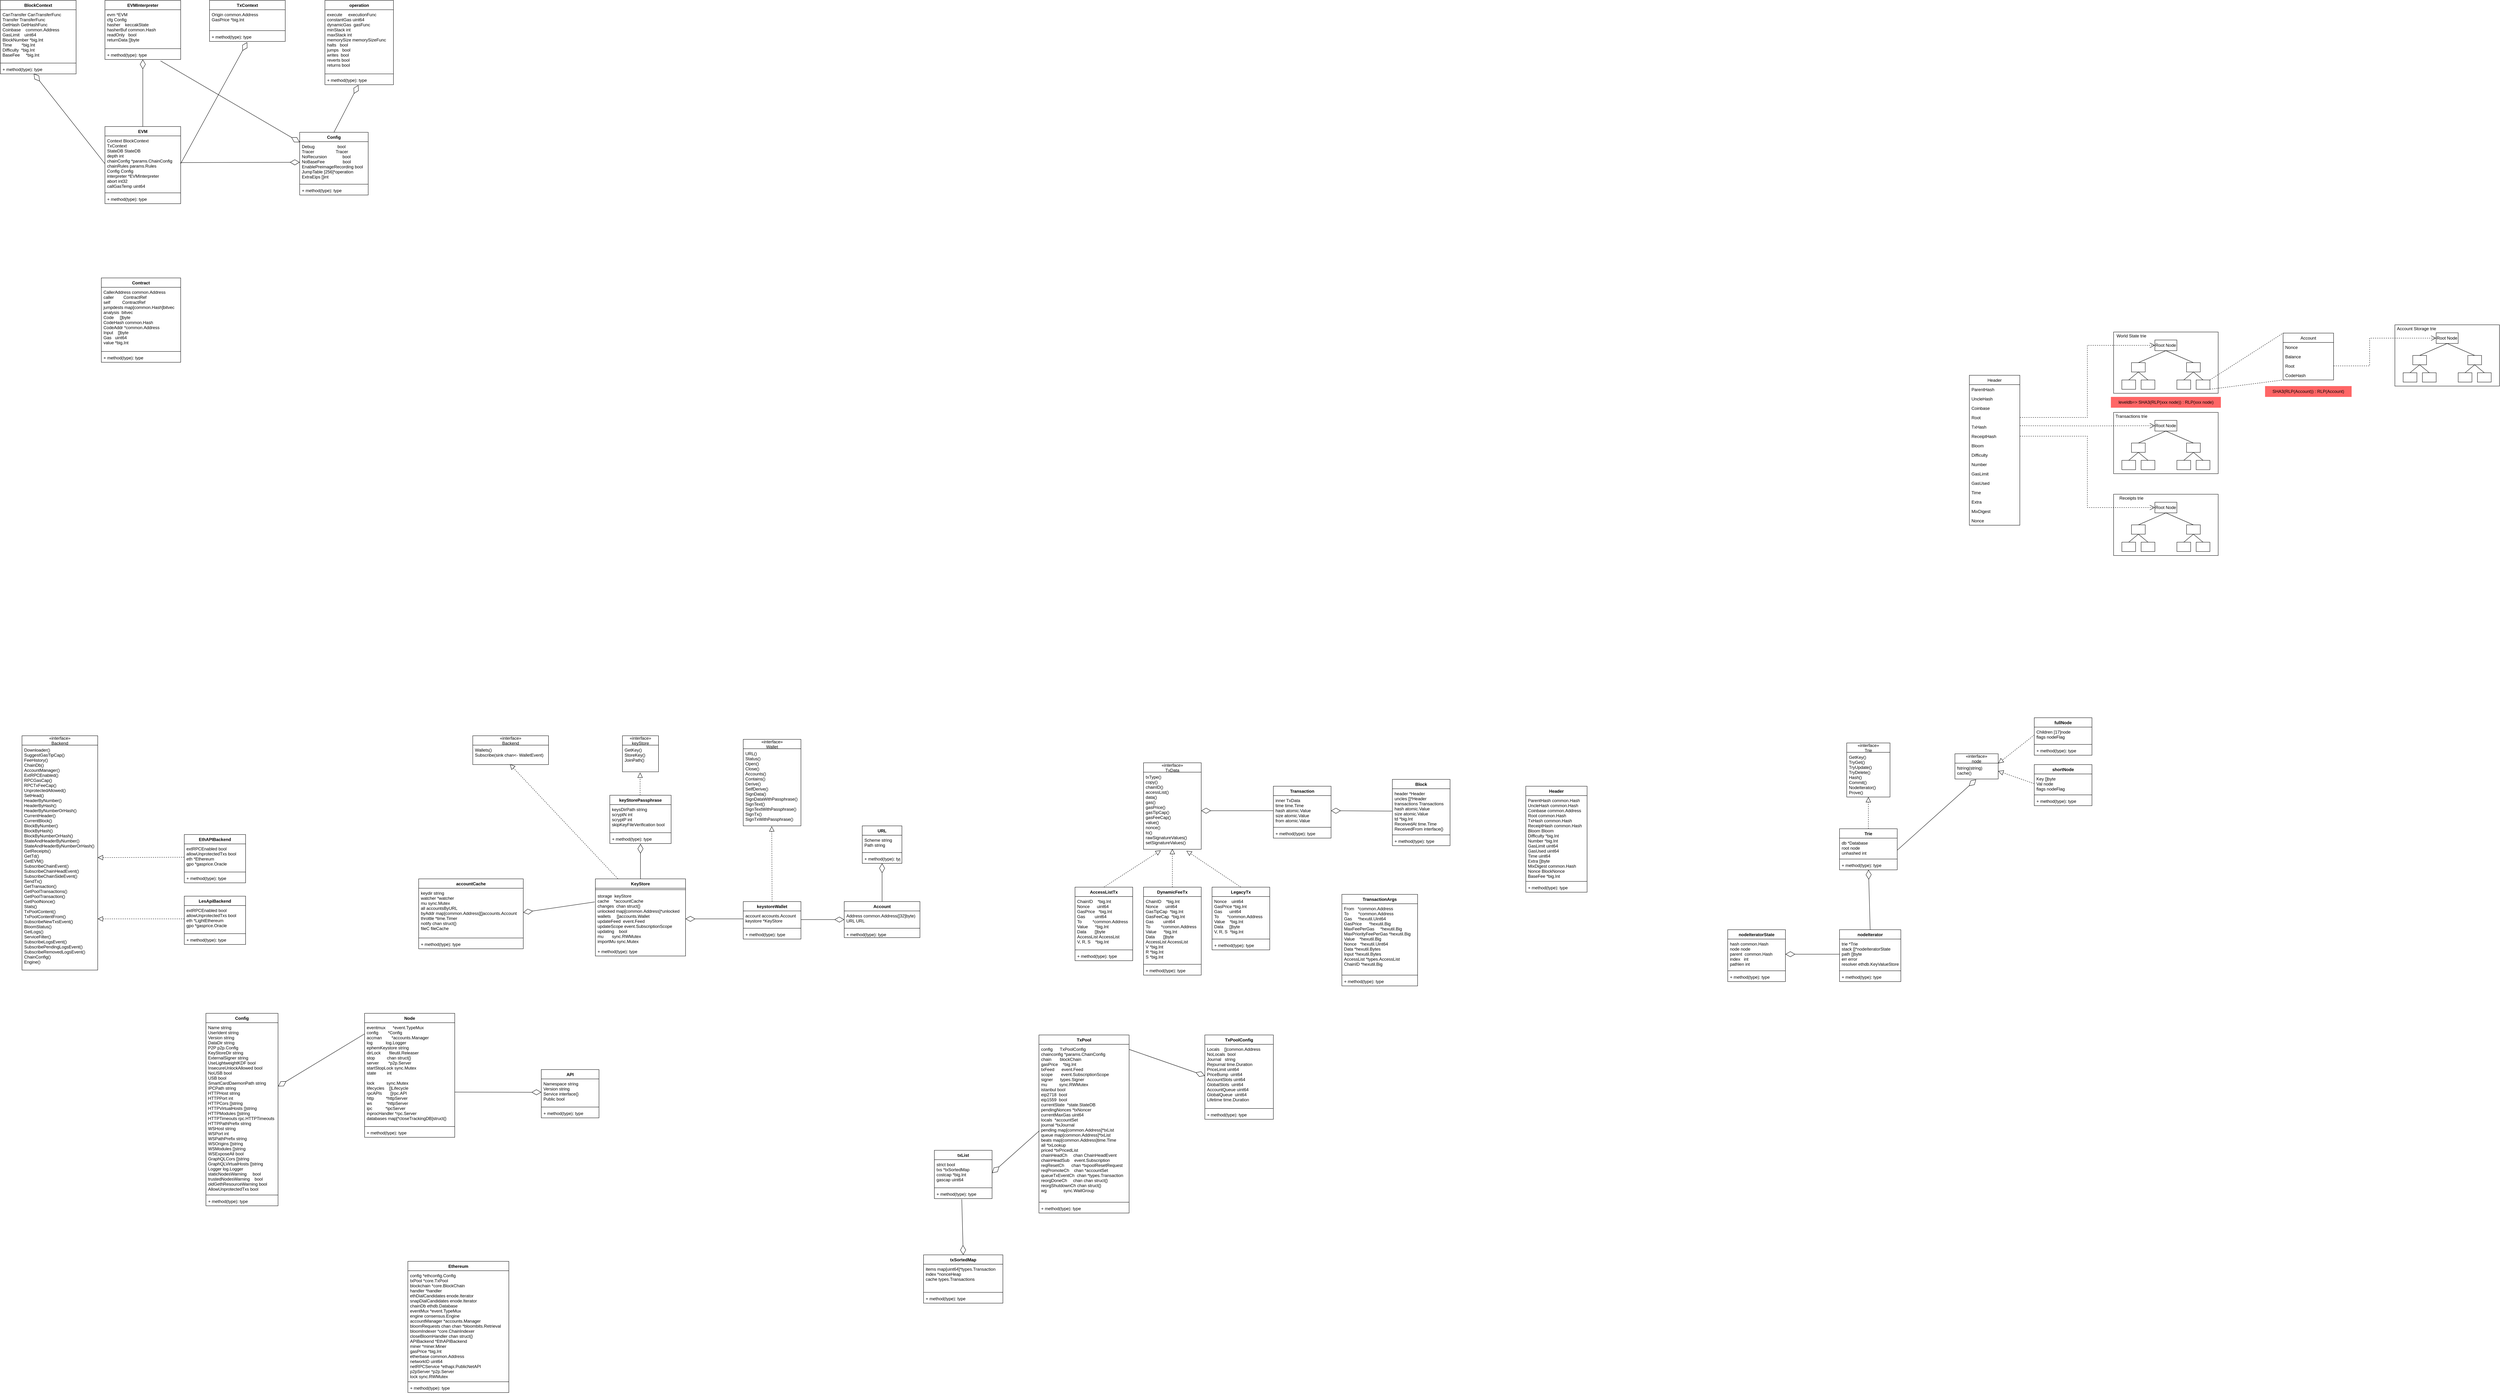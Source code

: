 <mxfile version="15.7.3" type="github" pages="2">
  <diagram id="dX4XTRBZ6Wp5YaVVU2Ya" name="数据结构">
    <mxGraphModel dx="3945" dy="2895" grid="1" gridSize="10" guides="1" tooltips="1" connect="1" arrows="1" fold="1" page="1" pageScale="1" pageWidth="850" pageHeight="1100" math="0" shadow="0">
      <root>
        <mxCell id="0" />
        <mxCell id="1" parent="0" />
        <mxCell id="fBb_ADaK_HotsHeqHCVb-110" value="" style="group" parent="1" vertex="1" connectable="0">
          <mxGeometry x="3380" y="-887" width="290" height="170" as="geometry" />
        </mxCell>
        <mxCell id="fBb_ADaK_HotsHeqHCVb-111" value="" style="rounded=0;whiteSpace=wrap;html=1;" parent="fBb_ADaK_HotsHeqHCVb-110" vertex="1">
          <mxGeometry width="290" height="170" as="geometry" />
        </mxCell>
        <mxCell id="fBb_ADaK_HotsHeqHCVb-112" value="Root Node" style="rounded=0;whiteSpace=wrap;html=1;" parent="fBb_ADaK_HotsHeqHCVb-110" vertex="1">
          <mxGeometry x="114.474" y="22.174" width="61.053" height="29.565" as="geometry" />
        </mxCell>
        <mxCell id="fBb_ADaK_HotsHeqHCVb-113" value="" style="rounded=0;whiteSpace=wrap;html=1;" parent="fBb_ADaK_HotsHeqHCVb-110" vertex="1">
          <mxGeometry x="49.605" y="85" width="38.158" height="25.87" as="geometry" />
        </mxCell>
        <mxCell id="fBb_ADaK_HotsHeqHCVb-114" value="" style="rounded=0;whiteSpace=wrap;html=1;" parent="fBb_ADaK_HotsHeqHCVb-110" vertex="1">
          <mxGeometry x="202.237" y="85" width="38.158" height="25.87" as="geometry" />
        </mxCell>
        <mxCell id="fBb_ADaK_HotsHeqHCVb-115" value="" style="rounded=0;whiteSpace=wrap;html=1;" parent="fBb_ADaK_HotsHeqHCVb-110" vertex="1">
          <mxGeometry x="22.895" y="133.043" width="38.158" height="25.87" as="geometry" />
        </mxCell>
        <mxCell id="fBb_ADaK_HotsHeqHCVb-116" value="" style="rounded=0;whiteSpace=wrap;html=1;" parent="fBb_ADaK_HotsHeqHCVb-110" vertex="1">
          <mxGeometry x="76.316" y="133.043" width="38.158" height="25.87" as="geometry" />
        </mxCell>
        <mxCell id="fBb_ADaK_HotsHeqHCVb-117" value="" style="endArrow=none;html=1;rounded=0;entryX=0.5;entryY=1;entryDx=0;entryDy=0;exitX=0.5;exitY=0;exitDx=0;exitDy=0;" parent="fBb_ADaK_HotsHeqHCVb-110" source="fBb_ADaK_HotsHeqHCVb-115" target="fBb_ADaK_HotsHeqHCVb-113" edge="1">
          <mxGeometry width="50" height="50" relative="1" as="geometry">
            <mxPoint x="34.342" y="229.13" as="sourcePoint" />
            <mxPoint x="72.5" y="192.174" as="targetPoint" />
          </mxGeometry>
        </mxCell>
        <mxCell id="fBb_ADaK_HotsHeqHCVb-118" value="" style="endArrow=none;html=1;rounded=0;entryX=0.5;entryY=1;entryDx=0;entryDy=0;exitX=0.5;exitY=0;exitDx=0;exitDy=0;" parent="fBb_ADaK_HotsHeqHCVb-110" source="fBb_ADaK_HotsHeqHCVb-116" target="fBb_ADaK_HotsHeqHCVb-113" edge="1">
          <mxGeometry width="50" height="50" relative="1" as="geometry">
            <mxPoint x="49.605" y="206.957" as="sourcePoint" />
            <mxPoint x="87.763" y="170" as="targetPoint" />
          </mxGeometry>
        </mxCell>
        <mxCell id="fBb_ADaK_HotsHeqHCVb-119" value="" style="endArrow=none;html=1;rounded=0;entryX=0.5;entryY=1;entryDx=0;entryDy=0;exitX=0.5;exitY=0;exitDx=0;exitDy=0;" parent="fBb_ADaK_HotsHeqHCVb-110" source="fBb_ADaK_HotsHeqHCVb-113" target="fBb_ADaK_HotsHeqHCVb-112" edge="1">
          <mxGeometry width="50" height="50" relative="1" as="geometry">
            <mxPoint x="114.474" y="96.087" as="sourcePoint" />
            <mxPoint x="152.632" y="59.13" as="targetPoint" />
          </mxGeometry>
        </mxCell>
        <mxCell id="fBb_ADaK_HotsHeqHCVb-120" value="" style="endArrow=none;html=1;rounded=0;entryX=0.5;entryY=1;entryDx=0;entryDy=0;exitX=0.5;exitY=0;exitDx=0;exitDy=0;" parent="fBb_ADaK_HotsHeqHCVb-110" source="fBb_ADaK_HotsHeqHCVb-114" target="fBb_ADaK_HotsHeqHCVb-112" edge="1">
          <mxGeometry width="50" height="50" relative="1" as="geometry">
            <mxPoint x="122.105" y="110.87" as="sourcePoint" />
            <mxPoint x="160.263" y="73.913" as="targetPoint" />
          </mxGeometry>
        </mxCell>
        <mxCell id="fBb_ADaK_HotsHeqHCVb-121" value="" style="rounded=0;whiteSpace=wrap;html=1;" parent="fBb_ADaK_HotsHeqHCVb-110" vertex="1">
          <mxGeometry x="175.526" y="133.043" width="38.158" height="25.87" as="geometry" />
        </mxCell>
        <mxCell id="fBb_ADaK_HotsHeqHCVb-122" value="" style="rounded=0;whiteSpace=wrap;html=1;" parent="fBb_ADaK_HotsHeqHCVb-110" vertex="1">
          <mxGeometry x="228.947" y="133.043" width="38.158" height="25.87" as="geometry" />
        </mxCell>
        <mxCell id="fBb_ADaK_HotsHeqHCVb-123" value="" style="endArrow=none;html=1;rounded=0;entryX=0.5;entryY=1;entryDx=0;entryDy=0;exitX=0.5;exitY=0;exitDx=0;exitDy=0;" parent="fBb_ADaK_HotsHeqHCVb-110" source="fBb_ADaK_HotsHeqHCVb-121" target="fBb_ADaK_HotsHeqHCVb-114" edge="1">
          <mxGeometry width="50" height="50" relative="1" as="geometry">
            <mxPoint x="190.789" y="147.826" as="sourcePoint" />
            <mxPoint x="228.947" y="110.87" as="targetPoint" />
          </mxGeometry>
        </mxCell>
        <mxCell id="fBb_ADaK_HotsHeqHCVb-124" value="" style="endArrow=none;html=1;rounded=0;entryX=0.5;entryY=1;entryDx=0;entryDy=0;exitX=0.5;exitY=0;exitDx=0;exitDy=0;" parent="fBb_ADaK_HotsHeqHCVb-110" source="fBb_ADaK_HotsHeqHCVb-122" target="fBb_ADaK_HotsHeqHCVb-114" edge="1">
          <mxGeometry width="50" height="50" relative="1" as="geometry">
            <mxPoint x="213.684" y="251.304" as="sourcePoint" />
            <mxPoint x="251.842" y="214.348" as="targetPoint" />
          </mxGeometry>
        </mxCell>
        <mxCell id="fBb_ADaK_HotsHeqHCVb-125" value="Transactions trie" style="text;html=1;strokeColor=none;fillColor=none;align=center;verticalAlign=middle;whiteSpace=wrap;rounded=0;" parent="fBb_ADaK_HotsHeqHCVb-110" vertex="1">
          <mxGeometry width="99.211" height="22.174" as="geometry" />
        </mxCell>
        <mxCell id="fBb_ADaK_HotsHeqHCVb-109" value="" style="group" parent="1" vertex="1" connectable="0">
          <mxGeometry x="3380" y="-1110" width="290" height="170" as="geometry" />
        </mxCell>
        <mxCell id="fBb_ADaK_HotsHeqHCVb-75" value="" style="rounded=0;whiteSpace=wrap;html=1;" parent="fBb_ADaK_HotsHeqHCVb-109" vertex="1">
          <mxGeometry width="290" height="170" as="geometry" />
        </mxCell>
        <mxCell id="fBb_ADaK_HotsHeqHCVb-48" value="Root Node" style="rounded=0;whiteSpace=wrap;html=1;" parent="fBb_ADaK_HotsHeqHCVb-109" vertex="1">
          <mxGeometry x="114.474" y="22.174" width="61.053" height="29.565" as="geometry" />
        </mxCell>
        <mxCell id="fBb_ADaK_HotsHeqHCVb-55" value="" style="rounded=0;whiteSpace=wrap;html=1;" parent="fBb_ADaK_HotsHeqHCVb-109" vertex="1">
          <mxGeometry x="49.605" y="85" width="38.158" height="25.87" as="geometry" />
        </mxCell>
        <mxCell id="fBb_ADaK_HotsHeqHCVb-56" value="" style="rounded=0;whiteSpace=wrap;html=1;" parent="fBb_ADaK_HotsHeqHCVb-109" vertex="1">
          <mxGeometry x="202.237" y="85" width="38.158" height="25.87" as="geometry" />
        </mxCell>
        <mxCell id="fBb_ADaK_HotsHeqHCVb-57" value="" style="rounded=0;whiteSpace=wrap;html=1;" parent="fBb_ADaK_HotsHeqHCVb-109" vertex="1">
          <mxGeometry x="22.895" y="133.043" width="38.158" height="25.87" as="geometry" />
        </mxCell>
        <mxCell id="fBb_ADaK_HotsHeqHCVb-60" value="" style="rounded=0;whiteSpace=wrap;html=1;" parent="fBb_ADaK_HotsHeqHCVb-109" vertex="1">
          <mxGeometry x="76.316" y="133.043" width="38.158" height="25.87" as="geometry" />
        </mxCell>
        <mxCell id="fBb_ADaK_HotsHeqHCVb-63" value="" style="endArrow=none;html=1;rounded=0;entryX=0.5;entryY=1;entryDx=0;entryDy=0;exitX=0.5;exitY=0;exitDx=0;exitDy=0;" parent="fBb_ADaK_HotsHeqHCVb-109" source="fBb_ADaK_HotsHeqHCVb-57" target="fBb_ADaK_HotsHeqHCVb-55" edge="1">
          <mxGeometry width="50" height="50" relative="1" as="geometry">
            <mxPoint x="34.342" y="229.13" as="sourcePoint" />
            <mxPoint x="72.5" y="192.174" as="targetPoint" />
          </mxGeometry>
        </mxCell>
        <mxCell id="fBb_ADaK_HotsHeqHCVb-64" value="" style="endArrow=none;html=1;rounded=0;entryX=0.5;entryY=1;entryDx=0;entryDy=0;exitX=0.5;exitY=0;exitDx=0;exitDy=0;" parent="fBb_ADaK_HotsHeqHCVb-109" source="fBb_ADaK_HotsHeqHCVb-60" target="fBb_ADaK_HotsHeqHCVb-55" edge="1">
          <mxGeometry width="50" height="50" relative="1" as="geometry">
            <mxPoint x="49.605" y="206.957" as="sourcePoint" />
            <mxPoint x="87.763" y="170" as="targetPoint" />
          </mxGeometry>
        </mxCell>
        <mxCell id="fBb_ADaK_HotsHeqHCVb-68" value="" style="endArrow=none;html=1;rounded=0;entryX=0.5;entryY=1;entryDx=0;entryDy=0;exitX=0.5;exitY=0;exitDx=0;exitDy=0;" parent="fBb_ADaK_HotsHeqHCVb-109" source="fBb_ADaK_HotsHeqHCVb-55" target="fBb_ADaK_HotsHeqHCVb-48" edge="1">
          <mxGeometry width="50" height="50" relative="1" as="geometry">
            <mxPoint x="114.474" y="96.087" as="sourcePoint" />
            <mxPoint x="152.632" y="59.13" as="targetPoint" />
          </mxGeometry>
        </mxCell>
        <mxCell id="fBb_ADaK_HotsHeqHCVb-69" value="" style="endArrow=none;html=1;rounded=0;entryX=0.5;entryY=1;entryDx=0;entryDy=0;exitX=0.5;exitY=0;exitDx=0;exitDy=0;" parent="fBb_ADaK_HotsHeqHCVb-109" source="fBb_ADaK_HotsHeqHCVb-56" target="fBb_ADaK_HotsHeqHCVb-48" edge="1">
          <mxGeometry width="50" height="50" relative="1" as="geometry">
            <mxPoint x="122.105" y="110.87" as="sourcePoint" />
            <mxPoint x="160.263" y="73.913" as="targetPoint" />
          </mxGeometry>
        </mxCell>
        <mxCell id="fBb_ADaK_HotsHeqHCVb-71" value="" style="rounded=0;whiteSpace=wrap;html=1;" parent="fBb_ADaK_HotsHeqHCVb-109" vertex="1">
          <mxGeometry x="175.526" y="133.043" width="38.158" height="25.87" as="geometry" />
        </mxCell>
        <mxCell id="fBb_ADaK_HotsHeqHCVb-72" value="" style="rounded=0;whiteSpace=wrap;html=1;" parent="fBb_ADaK_HotsHeqHCVb-109" vertex="1">
          <mxGeometry x="228.947" y="133.043" width="38.158" height="25.87" as="geometry" />
        </mxCell>
        <mxCell id="fBb_ADaK_HotsHeqHCVb-73" value="" style="endArrow=none;html=1;rounded=0;entryX=0.5;entryY=1;entryDx=0;entryDy=0;exitX=0.5;exitY=0;exitDx=0;exitDy=0;" parent="fBb_ADaK_HotsHeqHCVb-109" source="fBb_ADaK_HotsHeqHCVb-71" target="fBb_ADaK_HotsHeqHCVb-56" edge="1">
          <mxGeometry width="50" height="50" relative="1" as="geometry">
            <mxPoint x="190.789" y="147.826" as="sourcePoint" />
            <mxPoint x="228.947" y="110.87" as="targetPoint" />
          </mxGeometry>
        </mxCell>
        <mxCell id="fBb_ADaK_HotsHeqHCVb-74" value="" style="endArrow=none;html=1;rounded=0;entryX=0.5;entryY=1;entryDx=0;entryDy=0;exitX=0.5;exitY=0;exitDx=0;exitDy=0;" parent="fBb_ADaK_HotsHeqHCVb-109" source="fBb_ADaK_HotsHeqHCVb-72" target="fBb_ADaK_HotsHeqHCVb-56" edge="1">
          <mxGeometry width="50" height="50" relative="1" as="geometry">
            <mxPoint x="213.684" y="251.304" as="sourcePoint" />
            <mxPoint x="251.842" y="214.348" as="targetPoint" />
          </mxGeometry>
        </mxCell>
        <mxCell id="fBb_ADaK_HotsHeqHCVb-76" value="World State trie" style="text;html=1;strokeColor=none;fillColor=none;align=center;verticalAlign=middle;whiteSpace=wrap;rounded=0;" parent="fBb_ADaK_HotsHeqHCVb-109" vertex="1">
          <mxGeometry width="99.211" height="22.174" as="geometry" />
        </mxCell>
        <mxCell id="URf5ottizoxrgOfwgMAj-5" value="Account" style="swimlane;fontStyle=1;align=center;verticalAlign=top;childLayout=stackLayout;horizontal=1;startSize=26;horizontalStack=0;resizeParent=1;resizeParentMax=0;resizeLast=0;collapsible=1;marginBottom=0;" parent="1" vertex="1">
          <mxGeometry x="-140" y="470" width="210" height="100" as="geometry" />
        </mxCell>
        <mxCell id="URf5ottizoxrgOfwgMAj-6" value="Address common.Address([32]byte)&#xa;URL     URL " style="text;strokeColor=none;fillColor=none;align=left;verticalAlign=top;spacingLeft=4;spacingRight=4;overflow=hidden;rotatable=0;points=[[0,0.5],[1,0.5]];portConstraint=eastwest;" parent="URf5ottizoxrgOfwgMAj-5" vertex="1">
          <mxGeometry y="26" width="210" height="44" as="geometry" />
        </mxCell>
        <mxCell id="URf5ottizoxrgOfwgMAj-7" value="" style="line;strokeWidth=1;fillColor=none;align=left;verticalAlign=middle;spacingTop=-1;spacingLeft=3;spacingRight=3;rotatable=0;labelPosition=right;points=[];portConstraint=eastwest;" parent="URf5ottizoxrgOfwgMAj-5" vertex="1">
          <mxGeometry y="70" width="210" height="8" as="geometry" />
        </mxCell>
        <mxCell id="URf5ottizoxrgOfwgMAj-8" value="+ method(type): type" style="text;strokeColor=none;fillColor=none;align=left;verticalAlign=top;spacingLeft=4;spacingRight=4;overflow=hidden;rotatable=0;points=[[0,0.5],[1,0.5]];portConstraint=eastwest;" parent="URf5ottizoxrgOfwgMAj-5" vertex="1">
          <mxGeometry y="78" width="210" height="22" as="geometry" />
        </mxCell>
        <mxCell id="URf5ottizoxrgOfwgMAj-9" value="URL" style="swimlane;fontStyle=1;align=center;verticalAlign=top;childLayout=stackLayout;horizontal=1;startSize=26;horizontalStack=0;resizeParent=1;resizeParentMax=0;resizeLast=0;collapsible=1;marginBottom=0;" parent="1" vertex="1">
          <mxGeometry x="-90" y="260" width="110" height="104" as="geometry" />
        </mxCell>
        <mxCell id="URf5ottizoxrgOfwgMAj-10" value="Scheme string&#xa;Path   string" style="text;strokeColor=none;fillColor=none;align=left;verticalAlign=top;spacingLeft=4;spacingRight=4;overflow=hidden;rotatable=0;points=[[0,0.5],[1,0.5]];portConstraint=eastwest;" parent="URf5ottizoxrgOfwgMAj-9" vertex="1">
          <mxGeometry y="26" width="110" height="44" as="geometry" />
        </mxCell>
        <mxCell id="URf5ottizoxrgOfwgMAj-11" value="" style="line;strokeWidth=1;fillColor=none;align=left;verticalAlign=middle;spacingTop=-1;spacingLeft=3;spacingRight=3;rotatable=0;labelPosition=right;points=[];portConstraint=eastwest;" parent="URf5ottizoxrgOfwgMAj-9" vertex="1">
          <mxGeometry y="70" width="110" height="8" as="geometry" />
        </mxCell>
        <mxCell id="URf5ottizoxrgOfwgMAj-12" value="+ method(type): type" style="text;strokeColor=none;fillColor=none;align=left;verticalAlign=top;spacingLeft=4;spacingRight=4;overflow=hidden;rotatable=0;points=[[0,0.5],[1,0.5]];portConstraint=eastwest;" parent="URf5ottizoxrgOfwgMAj-9" vertex="1">
          <mxGeometry y="78" width="110" height="26" as="geometry" />
        </mxCell>
        <mxCell id="URf5ottizoxrgOfwgMAj-14" value="TransactionArgs" style="swimlane;fontStyle=1;align=center;verticalAlign=top;childLayout=stackLayout;horizontal=1;startSize=26;horizontalStack=0;resizeParent=1;resizeParentMax=0;resizeLast=0;collapsible=1;marginBottom=0;" parent="1" vertex="1">
          <mxGeometry x="1240" y="450" width="210" height="254" as="geometry" />
        </mxCell>
        <mxCell id="URf5ottizoxrgOfwgMAj-15" value="From   *common.Address&#xa;To        *common.Address&#xa;Gas     *hexutil.Uint64&#xa;GasPrice      *hexutil.Big   &#xa;MaxFeePerGas     *hexutil.Big   &#xa;MaxPriorityFeePerGas *hexutil.Big   &#xa;Value    *hexutil.Big   &#xa;Nonce   *hexutil.Uint64&#xa;Data  *hexutil.Bytes&#xa;Input *hexutil.Bytes&#xa;AccessList *types.AccessList&#xa;ChainID    *hexutil.Big" style="text;strokeColor=none;fillColor=none;align=left;verticalAlign=top;spacingLeft=4;spacingRight=4;overflow=hidden;rotatable=0;points=[[0,0.5],[1,0.5]];portConstraint=eastwest;" parent="URf5ottizoxrgOfwgMAj-14" vertex="1">
          <mxGeometry y="26" width="210" height="194" as="geometry" />
        </mxCell>
        <mxCell id="URf5ottizoxrgOfwgMAj-16" value="" style="line;strokeWidth=1;fillColor=none;align=left;verticalAlign=middle;spacingTop=-1;spacingLeft=3;spacingRight=3;rotatable=0;labelPosition=right;points=[];portConstraint=eastwest;" parent="URf5ottizoxrgOfwgMAj-14" vertex="1">
          <mxGeometry y="220" width="210" height="8" as="geometry" />
        </mxCell>
        <mxCell id="URf5ottizoxrgOfwgMAj-17" value="+ method(type): type" style="text;strokeColor=none;fillColor=none;align=left;verticalAlign=top;spacingLeft=4;spacingRight=4;overflow=hidden;rotatable=0;points=[[0,0.5],[1,0.5]];portConstraint=eastwest;" parent="URf5ottizoxrgOfwgMAj-14" vertex="1">
          <mxGeometry y="228" width="210" height="26" as="geometry" />
        </mxCell>
        <mxCell id="URf5ottizoxrgOfwgMAj-18" value="Block" style="swimlane;fontStyle=1;align=center;verticalAlign=top;childLayout=stackLayout;horizontal=1;startSize=26;horizontalStack=0;resizeParent=1;resizeParentMax=0;resizeLast=0;collapsible=1;marginBottom=0;" parent="1" vertex="1">
          <mxGeometry x="1380" y="131" width="160" height="184" as="geometry" />
        </mxCell>
        <mxCell id="URf5ottizoxrgOfwgMAj-19" value="header       *Header&#xa;    uncles       []*Header&#xa;    transactions Transactions&#xa;hash atomic.Value&#xa;    size atomic.Value&#xa;td *big.Int&#xa;ReceivedAt   time.Time&#xa;    ReceivedFrom interface{}" style="text;strokeColor=none;fillColor=none;align=left;verticalAlign=top;spacingLeft=4;spacingRight=4;overflow=hidden;rotatable=0;points=[[0,0.5],[1,0.5]];portConstraint=eastwest;" parent="URf5ottizoxrgOfwgMAj-18" vertex="1">
          <mxGeometry y="26" width="160" height="124" as="geometry" />
        </mxCell>
        <mxCell id="URf5ottizoxrgOfwgMAj-20" value="" style="line;strokeWidth=1;fillColor=none;align=left;verticalAlign=middle;spacingTop=-1;spacingLeft=3;spacingRight=3;rotatable=0;labelPosition=right;points=[];portConstraint=eastwest;" parent="URf5ottizoxrgOfwgMAj-18" vertex="1">
          <mxGeometry y="150" width="160" height="8" as="geometry" />
        </mxCell>
        <mxCell id="URf5ottizoxrgOfwgMAj-21" value="+ method(type): type" style="text;strokeColor=none;fillColor=none;align=left;verticalAlign=top;spacingLeft=4;spacingRight=4;overflow=hidden;rotatable=0;points=[[0,0.5],[1,0.5]];portConstraint=eastwest;" parent="URf5ottizoxrgOfwgMAj-18" vertex="1">
          <mxGeometry y="158" width="160" height="26" as="geometry" />
        </mxCell>
        <mxCell id="URf5ottizoxrgOfwgMAj-22" value="Header" style="swimlane;fontStyle=1;align=center;verticalAlign=top;childLayout=stackLayout;horizontal=1;startSize=26;horizontalStack=0;resizeParent=1;resizeParentMax=0;resizeLast=0;collapsible=1;marginBottom=0;" parent="1" vertex="1">
          <mxGeometry x="1750" y="150" width="170" height="294" as="geometry" />
        </mxCell>
        <mxCell id="URf5ottizoxrgOfwgMAj-23" value="    ParentHash  common.Hash &#xa;    UncleHash   common.Hash &#xa;    Coinbase    common.Address &#xa;    Root        common.Hash &#xa;    TxHash      common.Hash &#xa;    ReceiptHash common.Hash &#xa;    Bloom       Bloom &#xa;    Difficulty  *big.Int&#xa;    Number      *big.Int &#xa;    GasLimit    uint64&#xa;    GasUsed     uint64 &#xa;    Time        uint64&#xa;    Extra       []byte&#xa;    MixDigest   common.Hash &#xa;    Nonce       BlockNonce &#xa;BaseFee *big.Int &#xa;" style="text;strokeColor=none;fillColor=none;align=left;verticalAlign=top;spacingLeft=4;spacingRight=4;overflow=hidden;rotatable=0;points=[[0,0.5],[1,0.5]];portConstraint=eastwest;" parent="URf5ottizoxrgOfwgMAj-22" vertex="1">
          <mxGeometry y="26" width="170" height="234" as="geometry" />
        </mxCell>
        <mxCell id="URf5ottizoxrgOfwgMAj-24" value="" style="line;strokeWidth=1;fillColor=none;align=left;verticalAlign=middle;spacingTop=-1;spacingLeft=3;spacingRight=3;rotatable=0;labelPosition=right;points=[];portConstraint=eastwest;" parent="URf5ottizoxrgOfwgMAj-22" vertex="1">
          <mxGeometry y="260" width="170" height="8" as="geometry" />
        </mxCell>
        <mxCell id="URf5ottizoxrgOfwgMAj-25" value="+ method(type): type" style="text;strokeColor=none;fillColor=none;align=left;verticalAlign=top;spacingLeft=4;spacingRight=4;overflow=hidden;rotatable=0;points=[[0,0.5],[1,0.5]];portConstraint=eastwest;" parent="URf5ottizoxrgOfwgMAj-22" vertex="1">
          <mxGeometry y="268" width="170" height="26" as="geometry" />
        </mxCell>
        <mxCell id="URf5ottizoxrgOfwgMAj-27" value="Transaction" style="swimlane;fontStyle=1;align=center;verticalAlign=top;childLayout=stackLayout;horizontal=1;startSize=26;horizontalStack=0;resizeParent=1;resizeParentMax=0;resizeLast=0;collapsible=1;marginBottom=0;" parent="1" vertex="1">
          <mxGeometry x="1050" y="150" width="160" height="144" as="geometry" />
        </mxCell>
        <mxCell id="URf5ottizoxrgOfwgMAj-28" value="inner TxData&#xa;time  time.Time&#xa;hash atomic.Value&#xa;    size atomic.Value&#xa;    from atomic.Value" style="text;strokeColor=none;fillColor=none;align=left;verticalAlign=top;spacingLeft=4;spacingRight=4;overflow=hidden;rotatable=0;points=[[0,0.5],[1,0.5]];portConstraint=eastwest;" parent="URf5ottizoxrgOfwgMAj-27" vertex="1">
          <mxGeometry y="26" width="160" height="84" as="geometry" />
        </mxCell>
        <mxCell id="URf5ottizoxrgOfwgMAj-29" value="" style="line;strokeWidth=1;fillColor=none;align=left;verticalAlign=middle;spacingTop=-1;spacingLeft=3;spacingRight=3;rotatable=0;labelPosition=right;points=[];portConstraint=eastwest;" parent="URf5ottizoxrgOfwgMAj-27" vertex="1">
          <mxGeometry y="110" width="160" height="8" as="geometry" />
        </mxCell>
        <mxCell id="URf5ottizoxrgOfwgMAj-30" value="+ method(type): type" style="text;strokeColor=none;fillColor=none;align=left;verticalAlign=top;spacingLeft=4;spacingRight=4;overflow=hidden;rotatable=0;points=[[0,0.5],[1,0.5]];portConstraint=eastwest;" parent="URf5ottizoxrgOfwgMAj-27" vertex="1">
          <mxGeometry y="118" width="160" height="26" as="geometry" />
        </mxCell>
        <mxCell id="URf5ottizoxrgOfwgMAj-34" value="«interface»&#xa;Wallet" style="swimlane;fontStyle=0;childLayout=stackLayout;horizontal=1;startSize=26;fillColor=none;horizontalStack=0;resizeParent=1;resizeParentMax=0;resizeLast=0;collapsible=1;marginBottom=0;" parent="1" vertex="1">
          <mxGeometry x="-420" y="20" width="160" height="240" as="geometry" />
        </mxCell>
        <mxCell id="URf5ottizoxrgOfwgMAj-35" value="URL() &#xa;Status()&#xa;Open() &#xa;Close() &#xa;Accounts()&#xa;Contains()&#xa;Derive()&#xa;SelfDerive()&#xa;SignData()&#xa;SignDataWithPassphrase()&#xa;SignText()&#xa;SignTextWithPassphrase()&#xa;SignTx()&#xa;SignTxWithPassphrase()&#xa;" style="text;strokeColor=none;fillColor=none;align=left;verticalAlign=top;spacingLeft=4;spacingRight=4;overflow=hidden;rotatable=0;points=[[0,0.5],[1,0.5]];portConstraint=eastwest;" parent="URf5ottizoxrgOfwgMAj-34" vertex="1">
          <mxGeometry y="26" width="160" height="214" as="geometry" />
        </mxCell>
        <mxCell id="URf5ottizoxrgOfwgMAj-42" value="keystoreWallet" style="swimlane;fontStyle=1;align=center;verticalAlign=top;childLayout=stackLayout;horizontal=1;startSize=26;horizontalStack=0;resizeParent=1;resizeParentMax=0;resizeLast=0;collapsible=1;marginBottom=0;" parent="1" vertex="1">
          <mxGeometry x="-420" y="470" width="160" height="104" as="geometry" />
        </mxCell>
        <mxCell id="URf5ottizoxrgOfwgMAj-43" value="account  accounts.Account&#xa;keystore *KeyStore" style="text;strokeColor=none;fillColor=none;align=left;verticalAlign=top;spacingLeft=4;spacingRight=4;overflow=hidden;rotatable=0;points=[[0,0.5],[1,0.5]];portConstraint=eastwest;" parent="URf5ottizoxrgOfwgMAj-42" vertex="1">
          <mxGeometry y="26" width="160" height="44" as="geometry" />
        </mxCell>
        <mxCell id="URf5ottizoxrgOfwgMAj-71" value="" style="endArrow=diamondThin;endFill=0;endSize=24;html=1;rounded=0;" parent="URf5ottizoxrgOfwgMAj-42" edge="1">
          <mxGeometry width="160" relative="1" as="geometry">
            <mxPoint x="160" y="50" as="sourcePoint" />
            <mxPoint x="280" y="50" as="targetPoint" />
          </mxGeometry>
        </mxCell>
        <mxCell id="URf5ottizoxrgOfwgMAj-44" value="" style="line;strokeWidth=1;fillColor=none;align=left;verticalAlign=middle;spacingTop=-1;spacingLeft=3;spacingRight=3;rotatable=0;labelPosition=right;points=[];portConstraint=eastwest;" parent="URf5ottizoxrgOfwgMAj-42" vertex="1">
          <mxGeometry y="70" width="160" height="8" as="geometry" />
        </mxCell>
        <mxCell id="URf5ottizoxrgOfwgMAj-45" value="+ method(type): type" style="text;strokeColor=none;fillColor=none;align=left;verticalAlign=top;spacingLeft=4;spacingRight=4;overflow=hidden;rotatable=0;points=[[0,0.5],[1,0.5]];portConstraint=eastwest;" parent="URf5ottizoxrgOfwgMAj-42" vertex="1">
          <mxGeometry y="78" width="160" height="26" as="geometry" />
        </mxCell>
        <mxCell id="URf5ottizoxrgOfwgMAj-46" value="" style="endArrow=block;dashed=1;endFill=0;endSize=12;html=1;rounded=0;exitX=0.5;exitY=0;exitDx=0;exitDy=0;entryX=0.494;entryY=1.005;entryDx=0;entryDy=0;entryPerimeter=0;" parent="1" source="URf5ottizoxrgOfwgMAj-42" target="URf5ottizoxrgOfwgMAj-35" edge="1">
          <mxGeometry width="160" relative="1" as="geometry">
            <mxPoint x="-400" y="410" as="sourcePoint" />
            <mxPoint x="-240" y="410" as="targetPoint" />
          </mxGeometry>
        </mxCell>
        <mxCell id="URf5ottizoxrgOfwgMAj-47" value="KeyStore" style="swimlane;fontStyle=1;align=center;verticalAlign=top;childLayout=stackLayout;horizontal=1;startSize=26;horizontalStack=0;resizeParent=1;resizeParentMax=0;resizeLast=0;collapsible=1;marginBottom=0;" parent="1" vertex="1">
          <mxGeometry x="-830" y="407" width="250" height="214" as="geometry" />
        </mxCell>
        <mxCell id="URf5ottizoxrgOfwgMAj-49" value="" style="line;strokeWidth=1;fillColor=none;align=left;verticalAlign=middle;spacingTop=-1;spacingLeft=3;spacingRight=3;rotatable=0;labelPosition=right;points=[];portConstraint=eastwest;" parent="URf5ottizoxrgOfwgMAj-47" vertex="1">
          <mxGeometry y="26" width="250" height="8" as="geometry" />
        </mxCell>
        <mxCell id="URf5ottizoxrgOfwgMAj-48" value=" storage  keyStore                     &#xa; cache    *accountCache                &#xa; changes  chan struct{}                &#xa; unlocked map[common.Address]*unlocked &#xa; wallets     []accounts.Wallet       &#xa; updateFeed  event.Feed              &#xa; updateScope event.SubscriptionScope &#xa; updating    bool           &#xa; mu       sync.RWMutex&#xa; importMu sync.Mutex " style="text;strokeColor=none;fillColor=none;align=left;verticalAlign=top;spacingLeft=4;spacingRight=4;overflow=hidden;rotatable=0;points=[[0,0.5],[1,0.5]];portConstraint=eastwest;" parent="URf5ottizoxrgOfwgMAj-47" vertex="1">
          <mxGeometry y="34" width="250" height="154" as="geometry" />
        </mxCell>
        <mxCell id="URf5ottizoxrgOfwgMAj-50" value="+ method(type): type" style="text;strokeColor=none;fillColor=none;align=left;verticalAlign=top;spacingLeft=4;spacingRight=4;overflow=hidden;rotatable=0;points=[[0,0.5],[1,0.5]];portConstraint=eastwest;" parent="URf5ottizoxrgOfwgMAj-47" vertex="1">
          <mxGeometry y="188" width="250" height="26" as="geometry" />
        </mxCell>
        <mxCell id="URf5ottizoxrgOfwgMAj-54" value="" style="endArrow=diamondThin;endFill=0;endSize=24;html=1;rounded=0;entryX=1;entryY=0.5;entryDx=0;entryDy=0;exitX=0;exitY=0.5;exitDx=0;exitDy=0;" parent="1" source="URf5ottizoxrgOfwgMAj-43" target="URf5ottizoxrgOfwgMAj-48" edge="1">
          <mxGeometry width="160" relative="1" as="geometry">
            <mxPoint x="-560" y="600" as="sourcePoint" />
            <mxPoint x="-400" y="600" as="targetPoint" />
          </mxGeometry>
        </mxCell>
        <mxCell id="URf5ottizoxrgOfwgMAj-55" value="«interface»&#xa;keyStore" style="swimlane;fontStyle=0;childLayout=stackLayout;horizontal=1;startSize=26;fillColor=none;horizontalStack=0;resizeParent=1;resizeParentMax=0;resizeLast=0;collapsible=1;marginBottom=0;" parent="1" vertex="1">
          <mxGeometry x="-755" y="10" width="100" height="100" as="geometry" />
        </mxCell>
        <mxCell id="URf5ottizoxrgOfwgMAj-56" value="GetKey() &#xa;StoreKey()&#xa;JoinPath() &#xa;&#xa;" style="text;strokeColor=none;fillColor=none;align=left;verticalAlign=top;spacingLeft=4;spacingRight=4;overflow=hidden;rotatable=0;points=[[0,0.5],[1,0.5]];portConstraint=eastwest;" parent="URf5ottizoxrgOfwgMAj-55" vertex="1">
          <mxGeometry y="26" width="100" height="74" as="geometry" />
        </mxCell>
        <mxCell id="URf5ottizoxrgOfwgMAj-57" value="keyStorePassphrase" style="swimlane;fontStyle=1;align=center;verticalAlign=top;childLayout=stackLayout;horizontal=1;startSize=26;horizontalStack=0;resizeParent=1;resizeParentMax=0;resizeLast=0;collapsible=1;marginBottom=0;" parent="1" vertex="1">
          <mxGeometry x="-790" y="175" width="170" height="134" as="geometry" />
        </mxCell>
        <mxCell id="URf5ottizoxrgOfwgMAj-61" value="" style="endArrow=block;dashed=1;endFill=0;endSize=12;html=1;rounded=0;entryX=0.49;entryY=1.027;entryDx=0;entryDy=0;entryPerimeter=0;" parent="URf5ottizoxrgOfwgMAj-57" target="URf5ottizoxrgOfwgMAj-56" edge="1">
          <mxGeometry width="160" relative="1" as="geometry">
            <mxPoint x="84" as="sourcePoint" />
            <mxPoint x="240" as="targetPoint" />
          </mxGeometry>
        </mxCell>
        <mxCell id="URf5ottizoxrgOfwgMAj-58" value="keysDirPath string&#xa;    scryptN     int&#xa;    scryptP     int&#xa;skipKeyFileVerification bool" style="text;strokeColor=none;fillColor=none;align=left;verticalAlign=top;spacingLeft=4;spacingRight=4;overflow=hidden;rotatable=0;points=[[0,0.5],[1,0.5]];portConstraint=eastwest;" parent="URf5ottizoxrgOfwgMAj-57" vertex="1">
          <mxGeometry y="26" width="170" height="74" as="geometry" />
        </mxCell>
        <mxCell id="URf5ottizoxrgOfwgMAj-59" value="" style="line;strokeWidth=1;fillColor=none;align=left;verticalAlign=middle;spacingTop=-1;spacingLeft=3;spacingRight=3;rotatable=0;labelPosition=right;points=[];portConstraint=eastwest;" parent="URf5ottizoxrgOfwgMAj-57" vertex="1">
          <mxGeometry y="100" width="170" height="8" as="geometry" />
        </mxCell>
        <mxCell id="URf5ottizoxrgOfwgMAj-60" value="+ method(type): type" style="text;strokeColor=none;fillColor=none;align=left;verticalAlign=top;spacingLeft=4;spacingRight=4;overflow=hidden;rotatable=0;points=[[0,0.5],[1,0.5]];portConstraint=eastwest;" parent="URf5ottizoxrgOfwgMAj-57" vertex="1">
          <mxGeometry y="108" width="170" height="26" as="geometry" />
        </mxCell>
        <mxCell id="URf5ottizoxrgOfwgMAj-62" value="" style="endArrow=diamondThin;endFill=0;endSize=24;html=1;rounded=0;exitX=0.5;exitY=0;exitDx=0;exitDy=0;" parent="1" source="URf5ottizoxrgOfwgMAj-47" edge="1">
          <mxGeometry width="160" relative="1" as="geometry">
            <mxPoint x="-490" y="351.5" as="sourcePoint" />
            <mxPoint x="-705" y="310" as="targetPoint" />
          </mxGeometry>
        </mxCell>
        <mxCell id="URf5ottizoxrgOfwgMAj-63" value="«interface»&#xa;Backend" style="swimlane;fontStyle=0;childLayout=stackLayout;horizontal=1;startSize=26;fillColor=none;horizontalStack=0;resizeParent=1;resizeParentMax=0;resizeLast=0;collapsible=1;marginBottom=0;" parent="1" vertex="1">
          <mxGeometry x="-1170" y="10" width="210" height="80" as="geometry" />
        </mxCell>
        <mxCell id="URf5ottizoxrgOfwgMAj-64" value="Wallets()&#xa;Subscribe(sink chan&lt;- WalletEvent)" style="text;strokeColor=none;fillColor=none;align=left;verticalAlign=top;spacingLeft=4;spacingRight=4;overflow=hidden;rotatable=0;points=[[0,0.5],[1,0.5]];portConstraint=eastwest;" parent="URf5ottizoxrgOfwgMAj-63" vertex="1">
          <mxGeometry y="26" width="210" height="54" as="geometry" />
        </mxCell>
        <mxCell id="URf5ottizoxrgOfwgMAj-65" value="" style="endArrow=block;dashed=1;endFill=0;endSize=12;html=1;rounded=0;entryX=0.49;entryY=0.981;entryDx=0;entryDy=0;entryPerimeter=0;exitX=0.25;exitY=0;exitDx=0;exitDy=0;" parent="1" source="URf5ottizoxrgOfwgMAj-47" target="URf5ottizoxrgOfwgMAj-64" edge="1">
          <mxGeometry width="160" relative="1" as="geometry">
            <mxPoint x="-950" y="340" as="sourcePoint" />
            <mxPoint x="-790" y="340" as="targetPoint" />
          </mxGeometry>
        </mxCell>
        <mxCell id="URf5ottizoxrgOfwgMAj-66" value="accountCache" style="swimlane;fontStyle=1;align=center;verticalAlign=top;childLayout=stackLayout;horizontal=1;startSize=26;horizontalStack=0;resizeParent=1;resizeParentMax=0;resizeLast=0;collapsible=1;marginBottom=0;" parent="1" vertex="1">
          <mxGeometry x="-1320" y="407" width="290" height="194" as="geometry" />
        </mxCell>
        <mxCell id="URf5ottizoxrgOfwgMAj-67" value="keydir   string&#xa;    watcher  *watcher&#xa;    mu       sync.Mutex&#xa;    all      accountsByURL&#xa;    byAddr   map[common.Address][]accounts.Account&#xa;    throttle *time.Timer&#xa;    notify   chan struct{}&#xa;    fileC    fileCache" style="text;strokeColor=none;fillColor=none;align=left;verticalAlign=top;spacingLeft=4;spacingRight=4;overflow=hidden;rotatable=0;points=[[0,0.5],[1,0.5]];portConstraint=eastwest;" parent="URf5ottizoxrgOfwgMAj-66" vertex="1">
          <mxGeometry y="26" width="290" height="134" as="geometry" />
        </mxCell>
        <mxCell id="URf5ottizoxrgOfwgMAj-68" value="" style="line;strokeWidth=1;fillColor=none;align=left;verticalAlign=middle;spacingTop=-1;spacingLeft=3;spacingRight=3;rotatable=0;labelPosition=right;points=[];portConstraint=eastwest;" parent="URf5ottizoxrgOfwgMAj-66" vertex="1">
          <mxGeometry y="160" width="290" height="8" as="geometry" />
        </mxCell>
        <mxCell id="URf5ottizoxrgOfwgMAj-69" value="+ method(type): type" style="text;strokeColor=none;fillColor=none;align=left;verticalAlign=top;spacingLeft=4;spacingRight=4;overflow=hidden;rotatable=0;points=[[0,0.5],[1,0.5]];portConstraint=eastwest;" parent="URf5ottizoxrgOfwgMAj-66" vertex="1">
          <mxGeometry y="168" width="290" height="26" as="geometry" />
        </mxCell>
        <mxCell id="URf5ottizoxrgOfwgMAj-70" value="" style="endArrow=diamondThin;endFill=0;endSize=24;html=1;rounded=0;exitX=-0.008;exitY=0.195;exitDx=0;exitDy=0;exitPerimeter=0;entryX=1;entryY=0.5;entryDx=0;entryDy=0;" parent="1" source="URf5ottizoxrgOfwgMAj-48" target="URf5ottizoxrgOfwgMAj-67" edge="1">
          <mxGeometry width="160" relative="1" as="geometry">
            <mxPoint x="-1010" y="480" as="sourcePoint" />
            <mxPoint x="-1000" y="590" as="targetPoint" />
          </mxGeometry>
        </mxCell>
        <mxCell id="URf5ottizoxrgOfwgMAj-72" value="" style="endArrow=diamondThin;endFill=0;endSize=24;html=1;rounded=0;" parent="1" target="URf5ottizoxrgOfwgMAj-12" edge="1">
          <mxGeometry width="160" relative="1" as="geometry">
            <mxPoint x="-35" y="470" as="sourcePoint" />
            <mxPoint x="-35" y="410" as="targetPoint" />
          </mxGeometry>
        </mxCell>
        <mxCell id="URf5ottizoxrgOfwgMAj-73" value="Node" style="swimlane;fontStyle=1;align=center;verticalAlign=top;childLayout=stackLayout;horizontal=1;startSize=26;horizontalStack=0;resizeParent=1;resizeParentMax=0;resizeLast=0;collapsible=1;marginBottom=0;" parent="1" vertex="1">
          <mxGeometry x="-1470" y="780" width="250" height="344" as="geometry" />
        </mxCell>
        <mxCell id="URf5ottizoxrgOfwgMAj-74" value="eventmux      *event.TypeMux&#xa;config        *Config&#xa;accman        *accounts.Manager&#xa;log           log.Logger&#xa;ephemKeystore string            &#xa;dirLock       fileutil.Releaser &#xa;stop          chan struct{}    &#xa;server        *p2p.Server       &#xa;startStopLock sync.Mutex        &#xa;state         int              &#xa;&#xa;lock          sync.Mutex&#xa;lifecycles    []Lifecycle &#xa;rpcAPIs       []rpc.API   &#xa;http          *httpServer &#xa;ws            *httpServer&#xa;ipc           *ipcServer  &#xa;inprocHandler *rpc.Server &#xa;databases map[*closeTrackingDB]struct{} " style="text;strokeColor=none;fillColor=none;align=left;verticalAlign=top;spacingLeft=4;spacingRight=4;overflow=hidden;rotatable=0;points=[[0,0.5],[1,0.5]];portConstraint=eastwest;" parent="URf5ottizoxrgOfwgMAj-73" vertex="1">
          <mxGeometry y="26" width="250" height="284" as="geometry" />
        </mxCell>
        <mxCell id="URf5ottizoxrgOfwgMAj-75" value="" style="line;strokeWidth=1;fillColor=none;align=left;verticalAlign=middle;spacingTop=-1;spacingLeft=3;spacingRight=3;rotatable=0;labelPosition=right;points=[];portConstraint=eastwest;" parent="URf5ottizoxrgOfwgMAj-73" vertex="1">
          <mxGeometry y="310" width="250" height="8" as="geometry" />
        </mxCell>
        <mxCell id="URf5ottizoxrgOfwgMAj-76" value="+ method(type): type" style="text;strokeColor=none;fillColor=none;align=left;verticalAlign=top;spacingLeft=4;spacingRight=4;overflow=hidden;rotatable=0;points=[[0,0.5],[1,0.5]];portConstraint=eastwest;" parent="URf5ottizoxrgOfwgMAj-73" vertex="1">
          <mxGeometry y="318" width="250" height="26" as="geometry" />
        </mxCell>
        <mxCell id="URf5ottizoxrgOfwgMAj-77" value="API" style="swimlane;fontStyle=1;align=center;verticalAlign=top;childLayout=stackLayout;horizontal=1;startSize=26;horizontalStack=0;resizeParent=1;resizeParentMax=0;resizeLast=0;collapsible=1;marginBottom=0;" parent="1" vertex="1">
          <mxGeometry x="-980" y="936" width="160" height="134" as="geometry" />
        </mxCell>
        <mxCell id="URf5ottizoxrgOfwgMAj-78" value="Namespace string &#xa;Version   string &#xa;Service   interface{}&#xa;Public    bool&#xa;" style="text;strokeColor=none;fillColor=none;align=left;verticalAlign=top;spacingLeft=4;spacingRight=4;overflow=hidden;rotatable=0;points=[[0,0.5],[1,0.5]];portConstraint=eastwest;" parent="URf5ottizoxrgOfwgMAj-77" vertex="1">
          <mxGeometry y="26" width="160" height="74" as="geometry" />
        </mxCell>
        <mxCell id="URf5ottizoxrgOfwgMAj-79" value="" style="line;strokeWidth=1;fillColor=none;align=left;verticalAlign=middle;spacingTop=-1;spacingLeft=3;spacingRight=3;rotatable=0;labelPosition=right;points=[];portConstraint=eastwest;" parent="URf5ottizoxrgOfwgMAj-77" vertex="1">
          <mxGeometry y="100" width="160" height="8" as="geometry" />
        </mxCell>
        <mxCell id="URf5ottizoxrgOfwgMAj-80" value="+ method(type): type" style="text;strokeColor=none;fillColor=none;align=left;verticalAlign=top;spacingLeft=4;spacingRight=4;overflow=hidden;rotatable=0;points=[[0,0.5],[1,0.5]];portConstraint=eastwest;" parent="URf5ottizoxrgOfwgMAj-77" vertex="1">
          <mxGeometry y="108" width="160" height="26" as="geometry" />
        </mxCell>
        <mxCell id="URf5ottizoxrgOfwgMAj-81" value="" style="endArrow=diamondThin;endFill=0;endSize=24;html=1;rounded=0;entryX=0;entryY=0.5;entryDx=0;entryDy=0;" parent="1" target="URf5ottizoxrgOfwgMAj-78" edge="1">
          <mxGeometry width="160" relative="1" as="geometry">
            <mxPoint x="-1220" y="998.5" as="sourcePoint" />
            <mxPoint x="-1060" y="998.5" as="targetPoint" />
          </mxGeometry>
        </mxCell>
        <mxCell id="URf5ottizoxrgOfwgMAj-82" value="Ethereum" style="swimlane;fontStyle=1;align=center;verticalAlign=top;childLayout=stackLayout;horizontal=1;startSize=26;horizontalStack=0;resizeParent=1;resizeParentMax=0;resizeLast=0;collapsible=1;marginBottom=0;" parent="1" vertex="1">
          <mxGeometry x="-1350" y="1468" width="280" height="364" as="geometry" />
        </mxCell>
        <mxCell id="URf5ottizoxrgOfwgMAj-83" value="config *ethconfig.Config&#xa;    txPool             *core.TxPool&#xa;    blockchain         *core.BlockChain&#xa;    handler            *handler&#xa;    ethDialCandidates  enode.Iterator&#xa;    snapDialCandidates enode.Iterator&#xa;    chainDb ethdb.Database &#xa;    eventMux       *event.TypeMux&#xa;    engine         consensus.Engine&#xa;    accountManager *accounts.Manager&#xa;    bloomRequests     chan chan *bloombits.Retrieval &#xa;    bloomIndexer      *core.ChainIndexer&#xa;    closeBloomHandler chan struct{}&#xa;    APIBackend *EthAPIBackend&#xa;    miner     *miner.Miner&#xa;    gasPrice  *big.Int&#xa;    etherbase common.Address&#xa;    networkID     uint64&#xa;    netRPCService *ethapi.PublicNetAPI&#xa;    p2pServer *p2p.Server&#xa;    lock sync.RWMutex " style="text;strokeColor=none;fillColor=none;align=left;verticalAlign=top;spacingLeft=4;spacingRight=4;overflow=hidden;rotatable=0;points=[[0,0.5],[1,0.5]];portConstraint=eastwest;" parent="URf5ottizoxrgOfwgMAj-82" vertex="1">
          <mxGeometry y="26" width="280" height="304" as="geometry" />
        </mxCell>
        <mxCell id="URf5ottizoxrgOfwgMAj-84" value="" style="line;strokeWidth=1;fillColor=none;align=left;verticalAlign=middle;spacingTop=-1;spacingLeft=3;spacingRight=3;rotatable=0;labelPosition=right;points=[];portConstraint=eastwest;" parent="URf5ottizoxrgOfwgMAj-82" vertex="1">
          <mxGeometry y="330" width="280" height="8" as="geometry" />
        </mxCell>
        <mxCell id="URf5ottizoxrgOfwgMAj-85" value="+ method(type): type" style="text;strokeColor=none;fillColor=none;align=left;verticalAlign=top;spacingLeft=4;spacingRight=4;overflow=hidden;rotatable=0;points=[[0,0.5],[1,0.5]];portConstraint=eastwest;" parent="URf5ottizoxrgOfwgMAj-82" vertex="1">
          <mxGeometry y="338" width="280" height="26" as="geometry" />
        </mxCell>
        <mxCell id="URf5ottizoxrgOfwgMAj-86" value="Config" style="swimlane;fontStyle=1;align=center;verticalAlign=top;childLayout=stackLayout;horizontal=1;startSize=26;horizontalStack=0;resizeParent=1;resizeParentMax=0;resizeLast=0;collapsible=1;marginBottom=0;" parent="1" vertex="1">
          <mxGeometry x="-1910" y="780" width="200" height="534" as="geometry" />
        </mxCell>
        <mxCell id="URf5ottizoxrgOfwgMAj-87" value="Name string &#xa;UserIdent string &#xa;Version string &#xa;DataDir string&#xa;P2P p2p.Config&#xa;KeyStoreDir string &#xa;ExternalSigner string &#xa;UseLightweightKDF bool&#xa;InsecureUnlockAllowed bool&#xa;NoUSB bool &#xa;USB bool &#xa;SmartCardDaemonPath string&#xa;IPCPath string&#xa;HTTPHost string&#xa;HTTPPort int &#xa;HTTPCors []string &#xa;HTTPVirtualHosts []string &#xa;HTTPModules []string&#xa;HTTPTimeouts rpc.HTTPTimeouts&#xa;HTTPPathPrefix string&#xa;WSHost string&#xa;WSPort int&#xa;WSPathPrefix string &#xa;WSOrigins []string &#xa;WSModules []string&#xa;WSExposeAll bool &#xa;GraphQLCors []string &#xa;GraphQLVirtualHosts []string &#xa;Logger log.Logger&#xa;staticNodesWarning     bool&#xa;trustedNodesWarning    bool&#xa;oldGethResourceWarning bool&#xa;AllowUnprotectedTxs bool " style="text;strokeColor=none;fillColor=none;align=left;verticalAlign=top;spacingLeft=4;spacingRight=4;overflow=hidden;rotatable=0;points=[[0,0.5],[1,0.5]];portConstraint=eastwest;" parent="URf5ottizoxrgOfwgMAj-86" vertex="1">
          <mxGeometry y="26" width="200" height="474" as="geometry" />
        </mxCell>
        <mxCell id="URf5ottizoxrgOfwgMAj-88" value="" style="line;strokeWidth=1;fillColor=none;align=left;verticalAlign=middle;spacingTop=-1;spacingLeft=3;spacingRight=3;rotatable=0;labelPosition=right;points=[];portConstraint=eastwest;" parent="URf5ottizoxrgOfwgMAj-86" vertex="1">
          <mxGeometry y="500" width="200" height="8" as="geometry" />
        </mxCell>
        <mxCell id="URf5ottizoxrgOfwgMAj-89" value="+ method(type): type" style="text;strokeColor=none;fillColor=none;align=left;verticalAlign=top;spacingLeft=4;spacingRight=4;overflow=hidden;rotatable=0;points=[[0,0.5],[1,0.5]];portConstraint=eastwest;" parent="URf5ottizoxrgOfwgMAj-86" vertex="1">
          <mxGeometry y="508" width="200" height="26" as="geometry" />
        </mxCell>
        <mxCell id="URf5ottizoxrgOfwgMAj-90" value="" style="endArrow=diamondThin;endFill=0;endSize=24;html=1;rounded=0;" parent="1" target="URf5ottizoxrgOfwgMAj-87" edge="1">
          <mxGeometry width="160" relative="1" as="geometry">
            <mxPoint x="-1470" y="837" as="sourcePoint" />
            <mxPoint x="-1500" y="950" as="targetPoint" />
          </mxGeometry>
        </mxCell>
        <mxCell id="URf5ottizoxrgOfwgMAj-91" value="«interface»&#xa;Backend" style="swimlane;fontStyle=0;childLayout=stackLayout;horizontal=1;startSize=26;fillColor=none;horizontalStack=0;resizeParent=1;resizeParentMax=0;resizeLast=0;collapsible=1;marginBottom=0;" parent="1" vertex="1">
          <mxGeometry x="-2420" y="10" width="210" height="650" as="geometry" />
        </mxCell>
        <mxCell id="URf5ottizoxrgOfwgMAj-92" value="Downloader() &#xa;SuggestGasTipCap()&#xa;FeeHistory()&#xa;ChainDb()&#xa;AccountManager() &#xa;ExtRPCEnabled() &#xa;RPCGasCap()&#xa;RPCTxFeeCap() &#xa;UnprotectedAllowed()&#xa;SetHead()&#xa;HeaderByNumber() &#xa;HeaderByHash()&#xa;HeaderByNumberOrHash()&#xa;CurrentHeader()&#xa;CurrentBlock() &#xa;BlockByNumber()&#xa;BlockByHash()&#xa;BlockByNumberOrHash()&#xa;StateAndHeaderByNumber()&#xa;StateAndHeaderByNumberOrHash()&#xa;GetReceipts()&#xa;GetTd() &#xa;GetEVM()&#xa;SubscribeChainEvent() &#xa;SubscribeChainHeadEvent() &#xa;SubscribeChainSideEvent()&#xa;SendTx() &#xa;GetTransaction()&#xa;GetPoolTransactions()&#xa;GetPoolTransaction() &#xa;GetPoolNonce()&#xa;Stats()&#xa;TxPoolContent() &#xa;TxPoolContentFrom()&#xa;SubscribeNewTxsEvent()&#xa;BloomStatus()&#xa;GetLogs()&#xa;ServiceFilter()&#xa;SubscribeLogsEvent()&#xa;SubscribePendingLogsEvent() &#xa;SubscribeRemovedLogsEvent()&#xa;ChainConfig()&#xa;Engine()" style="text;strokeColor=none;fillColor=none;align=left;verticalAlign=top;spacingLeft=4;spacingRight=4;overflow=hidden;rotatable=0;points=[[0,0.5],[1,0.5]];portConstraint=eastwest;" parent="URf5ottizoxrgOfwgMAj-91" vertex="1">
          <mxGeometry y="26" width="210" height="624" as="geometry" />
        </mxCell>
        <mxCell id="URf5ottizoxrgOfwgMAj-93" value="EthAPIBackend" style="swimlane;fontStyle=1;align=center;verticalAlign=top;childLayout=stackLayout;horizontal=1;startSize=26;horizontalStack=0;resizeParent=1;resizeParentMax=0;resizeLast=0;collapsible=1;marginBottom=0;" parent="1" vertex="1">
          <mxGeometry x="-1970" y="284" width="170" height="134" as="geometry" />
        </mxCell>
        <mxCell id="URf5ottizoxrgOfwgMAj-94" value="extRPCEnabled       bool&#xa;    allowUnprotectedTxs bool&#xa;    eth                 *Ethereum&#xa;    gpo                 *gasprice.Oracle" style="text;strokeColor=none;fillColor=none;align=left;verticalAlign=top;spacingLeft=4;spacingRight=4;overflow=hidden;rotatable=0;points=[[0,0.5],[1,0.5]];portConstraint=eastwest;" parent="URf5ottizoxrgOfwgMAj-93" vertex="1">
          <mxGeometry y="26" width="170" height="74" as="geometry" />
        </mxCell>
        <mxCell id="URf5ottizoxrgOfwgMAj-95" value="" style="line;strokeWidth=1;fillColor=none;align=left;verticalAlign=middle;spacingTop=-1;spacingLeft=3;spacingRight=3;rotatable=0;labelPosition=right;points=[];portConstraint=eastwest;" parent="URf5ottizoxrgOfwgMAj-93" vertex="1">
          <mxGeometry y="100" width="170" height="8" as="geometry" />
        </mxCell>
        <mxCell id="URf5ottizoxrgOfwgMAj-96" value="+ method(type): type" style="text;strokeColor=none;fillColor=none;align=left;verticalAlign=top;spacingLeft=4;spacingRight=4;overflow=hidden;rotatable=0;points=[[0,0.5],[1,0.5]];portConstraint=eastwest;" parent="URf5ottizoxrgOfwgMAj-93" vertex="1">
          <mxGeometry y="108" width="170" height="26" as="geometry" />
        </mxCell>
        <mxCell id="URf5ottizoxrgOfwgMAj-97" value="" style="endArrow=block;dashed=1;endFill=0;endSize=12;html=1;rounded=0;entryX=1;entryY=0.5;entryDx=0;entryDy=0;exitX=0;exitY=0.5;exitDx=0;exitDy=0;" parent="1" source="URf5ottizoxrgOfwgMAj-94" target="URf5ottizoxrgOfwgMAj-92" edge="1">
          <mxGeometry width="160" relative="1" as="geometry">
            <mxPoint x="-2140" y="470" as="sourcePoint" />
            <mxPoint x="-1980" y="470" as="targetPoint" />
          </mxGeometry>
        </mxCell>
        <mxCell id="fBb_ADaK_HotsHeqHCVb-1" value="«interface»&#xa;Trie" style="swimlane;fontStyle=0;childLayout=stackLayout;horizontal=1;startSize=26;fillColor=none;horizontalStack=0;resizeParent=1;resizeParentMax=0;resizeLast=0;collapsible=1;marginBottom=0;" parent="1" vertex="1">
          <mxGeometry x="2640" y="30" width="120" height="150" as="geometry" />
        </mxCell>
        <mxCell id="fBb_ADaK_HotsHeqHCVb-2" value="GetKey()&#xa;TryGet()&#xa;TryUpdate() &#xa;TryDelete() &#xa;Hash() &#xa;Commit()&#xa;NodeIterator()&#xa;Prove()" style="text;strokeColor=none;fillColor=none;align=left;verticalAlign=top;spacingLeft=4;spacingRight=4;overflow=hidden;rotatable=0;points=[[0,0.5],[1,0.5]];portConstraint=eastwest;" parent="fBb_ADaK_HotsHeqHCVb-1" vertex="1">
          <mxGeometry y="26" width="120" height="124" as="geometry" />
        </mxCell>
        <mxCell id="fBb_ADaK_HotsHeqHCVb-3" value="Trie" style="swimlane;fontStyle=1;align=center;verticalAlign=top;childLayout=stackLayout;horizontal=1;startSize=26;horizontalStack=0;resizeParent=1;resizeParentMax=0;resizeLast=0;collapsible=1;marginBottom=0;" parent="1" vertex="1">
          <mxGeometry x="2620" y="268" width="160" height="114" as="geometry" />
        </mxCell>
        <mxCell id="fBb_ADaK_HotsHeqHCVb-4" value="db   *Database&#xa;    root node&#xa;unhashed int" style="text;strokeColor=none;fillColor=none;align=left;verticalAlign=top;spacingLeft=4;spacingRight=4;overflow=hidden;rotatable=0;points=[[0,0.5],[1,0.5]];portConstraint=eastwest;" parent="fBb_ADaK_HotsHeqHCVb-3" vertex="1">
          <mxGeometry y="26" width="160" height="54" as="geometry" />
        </mxCell>
        <mxCell id="fBb_ADaK_HotsHeqHCVb-5" value="" style="line;strokeWidth=1;fillColor=none;align=left;verticalAlign=middle;spacingTop=-1;spacingLeft=3;spacingRight=3;rotatable=0;labelPosition=right;points=[];portConstraint=eastwest;" parent="fBb_ADaK_HotsHeqHCVb-3" vertex="1">
          <mxGeometry y="80" width="160" height="8" as="geometry" />
        </mxCell>
        <mxCell id="fBb_ADaK_HotsHeqHCVb-6" value="+ method(type): type" style="text;strokeColor=none;fillColor=none;align=left;verticalAlign=top;spacingLeft=4;spacingRight=4;overflow=hidden;rotatable=0;points=[[0,0.5],[1,0.5]];portConstraint=eastwest;" parent="fBb_ADaK_HotsHeqHCVb-3" vertex="1">
          <mxGeometry y="88" width="160" height="26" as="geometry" />
        </mxCell>
        <mxCell id="fBb_ADaK_HotsHeqHCVb-7" value="" style="endArrow=block;dashed=1;endFill=0;endSize=12;html=1;rounded=0;entryX=0.5;entryY=1;entryDx=0;entryDy=0;exitX=0.5;exitY=0;exitDx=0;exitDy=0;" parent="1" source="fBb_ADaK_HotsHeqHCVb-3" target="fBb_ADaK_HotsHeqHCVb-1" edge="1">
          <mxGeometry width="160" relative="1" as="geometry">
            <mxPoint x="2550" y="250" as="sourcePoint" />
            <mxPoint x="2710" y="250" as="targetPoint" />
          </mxGeometry>
        </mxCell>
        <mxCell id="fBb_ADaK_HotsHeqHCVb-8" value="«interface»&#xa;node" style="swimlane;fontStyle=0;childLayout=stackLayout;horizontal=1;startSize=26;fillColor=none;horizontalStack=0;resizeParent=1;resizeParentMax=0;resizeLast=0;collapsible=1;marginBottom=0;" parent="1" vertex="1">
          <mxGeometry x="2940" y="60" width="120" height="70" as="geometry" />
        </mxCell>
        <mxCell id="fBb_ADaK_HotsHeqHCVb-9" value="fstring(string)&#xa;cache()" style="text;strokeColor=none;fillColor=none;align=left;verticalAlign=top;spacingLeft=4;spacingRight=4;overflow=hidden;rotatable=0;points=[[0,0.5],[1,0.5]];portConstraint=eastwest;" parent="fBb_ADaK_HotsHeqHCVb-8" vertex="1">
          <mxGeometry y="26" width="120" height="44" as="geometry" />
        </mxCell>
        <mxCell id="fBb_ADaK_HotsHeqHCVb-10" value="" style="endArrow=diamondThin;endFill=0;endSize=24;html=1;rounded=0;entryX=0.491;entryY=1.03;entryDx=0;entryDy=0;exitX=0.997;exitY=0.627;exitDx=0;exitDy=0;exitPerimeter=0;entryPerimeter=0;" parent="1" source="fBb_ADaK_HotsHeqHCVb-4" target="fBb_ADaK_HotsHeqHCVb-9" edge="1">
          <mxGeometry width="160" relative="1" as="geometry">
            <mxPoint x="2780" y="321" as="sourcePoint" />
            <mxPoint x="2940" y="321" as="targetPoint" />
          </mxGeometry>
        </mxCell>
        <mxCell id="fBb_ADaK_HotsHeqHCVb-15" value="shortNode" style="swimlane;fontStyle=1;align=center;verticalAlign=top;childLayout=stackLayout;horizontal=1;startSize=26;horizontalStack=0;resizeParent=1;resizeParentMax=0;resizeLast=0;collapsible=1;marginBottom=0;" parent="1" vertex="1">
          <mxGeometry x="3160" y="90" width="160" height="114" as="geometry" />
        </mxCell>
        <mxCell id="fBb_ADaK_HotsHeqHCVb-16" value="Key   []byte&#xa;        Val   node&#xa;        flags nodeFlag" style="text;strokeColor=none;fillColor=none;align=left;verticalAlign=top;spacingLeft=4;spacingRight=4;overflow=hidden;rotatable=0;points=[[0,0.5],[1,0.5]];portConstraint=eastwest;" parent="fBb_ADaK_HotsHeqHCVb-15" vertex="1">
          <mxGeometry y="26" width="160" height="54" as="geometry" />
        </mxCell>
        <mxCell id="fBb_ADaK_HotsHeqHCVb-17" value="" style="line;strokeWidth=1;fillColor=none;align=left;verticalAlign=middle;spacingTop=-1;spacingLeft=3;spacingRight=3;rotatable=0;labelPosition=right;points=[];portConstraint=eastwest;" parent="fBb_ADaK_HotsHeqHCVb-15" vertex="1">
          <mxGeometry y="80" width="160" height="8" as="geometry" />
        </mxCell>
        <mxCell id="fBb_ADaK_HotsHeqHCVb-18" value="+ method(type): type" style="text;strokeColor=none;fillColor=none;align=left;verticalAlign=top;spacingLeft=4;spacingRight=4;overflow=hidden;rotatable=0;points=[[0,0.5],[1,0.5]];portConstraint=eastwest;" parent="fBb_ADaK_HotsHeqHCVb-15" vertex="1">
          <mxGeometry y="88" width="160" height="26" as="geometry" />
        </mxCell>
        <mxCell id="fBb_ADaK_HotsHeqHCVb-19" value="fullNode" style="swimlane;fontStyle=1;align=center;verticalAlign=top;childLayout=stackLayout;horizontal=1;startSize=26;horizontalStack=0;resizeParent=1;resizeParentMax=0;resizeLast=0;collapsible=1;marginBottom=0;" parent="1" vertex="1">
          <mxGeometry x="3160" y="-40" width="160" height="104" as="geometry" />
        </mxCell>
        <mxCell id="fBb_ADaK_HotsHeqHCVb-20" value="Children [17]node&#xa;flags    nodeFlag" style="text;strokeColor=none;fillColor=none;align=left;verticalAlign=top;spacingLeft=4;spacingRight=4;overflow=hidden;rotatable=0;points=[[0,0.5],[1,0.5]];portConstraint=eastwest;" parent="fBb_ADaK_HotsHeqHCVb-19" vertex="1">
          <mxGeometry y="26" width="160" height="44" as="geometry" />
        </mxCell>
        <mxCell id="fBb_ADaK_HotsHeqHCVb-21" value="" style="line;strokeWidth=1;fillColor=none;align=left;verticalAlign=middle;spacingTop=-1;spacingLeft=3;spacingRight=3;rotatable=0;labelPosition=right;points=[];portConstraint=eastwest;" parent="fBb_ADaK_HotsHeqHCVb-19" vertex="1">
          <mxGeometry y="70" width="160" height="8" as="geometry" />
        </mxCell>
        <mxCell id="fBb_ADaK_HotsHeqHCVb-22" value="+ method(type): type" style="text;strokeColor=none;fillColor=none;align=left;verticalAlign=top;spacingLeft=4;spacingRight=4;overflow=hidden;rotatable=0;points=[[0,0.5],[1,0.5]];portConstraint=eastwest;" parent="fBb_ADaK_HotsHeqHCVb-19" vertex="1">
          <mxGeometry y="78" width="160" height="26" as="geometry" />
        </mxCell>
        <mxCell id="fBb_ADaK_HotsHeqHCVb-23" value="" style="endArrow=block;dashed=1;endFill=0;endSize=12;html=1;rounded=0;exitX=0;exitY=0.5;exitDx=0;exitDy=0;entryX=1;entryY=0.5;entryDx=0;entryDy=0;" parent="1" source="fBb_ADaK_HotsHeqHCVb-16" target="fBb_ADaK_HotsHeqHCVb-9" edge="1">
          <mxGeometry width="160" relative="1" as="geometry">
            <mxPoint x="3100" y="210" as="sourcePoint" />
            <mxPoint x="3260" y="210" as="targetPoint" />
          </mxGeometry>
        </mxCell>
        <mxCell id="fBb_ADaK_HotsHeqHCVb-24" value="" style="endArrow=block;dashed=1;endFill=0;endSize=12;html=1;rounded=0;exitX=0;exitY=0.5;exitDx=0;exitDy=0;entryX=1.002;entryY=0.011;entryDx=0;entryDy=0;entryPerimeter=0;" parent="1" source="fBb_ADaK_HotsHeqHCVb-20" target="fBb_ADaK_HotsHeqHCVb-9" edge="1">
          <mxGeometry width="160" relative="1" as="geometry">
            <mxPoint x="3060" y="40" as="sourcePoint" />
            <mxPoint x="3220" y="40" as="targetPoint" />
          </mxGeometry>
        </mxCell>
        <mxCell id="fBb_ADaK_HotsHeqHCVb-25" value="Header" style="swimlane;fontStyle=0;childLayout=stackLayout;horizontal=1;startSize=26;fillColor=none;horizontalStack=0;resizeParent=1;resizeParentMax=0;resizeLast=0;collapsible=1;marginBottom=0;" parent="1" vertex="1">
          <mxGeometry x="2980" y="-990" width="140" height="416" as="geometry" />
        </mxCell>
        <mxCell id="fBb_ADaK_HotsHeqHCVb-26" value="ParentHash" style="text;strokeColor=none;fillColor=none;align=left;verticalAlign=top;spacingLeft=4;spacingRight=4;overflow=hidden;rotatable=0;points=[[0,0.5],[1,0.5]];portConstraint=eastwest;" parent="fBb_ADaK_HotsHeqHCVb-25" vertex="1">
          <mxGeometry y="26" width="140" height="26" as="geometry" />
        </mxCell>
        <mxCell id="fBb_ADaK_HotsHeqHCVb-27" value="UncleHash" style="text;strokeColor=none;fillColor=none;align=left;verticalAlign=top;spacingLeft=4;spacingRight=4;overflow=hidden;rotatable=0;points=[[0,0.5],[1,0.5]];portConstraint=eastwest;" parent="fBb_ADaK_HotsHeqHCVb-25" vertex="1">
          <mxGeometry y="52" width="140" height="26" as="geometry" />
        </mxCell>
        <mxCell id="fBb_ADaK_HotsHeqHCVb-28" value="Coinbase" style="text;strokeColor=none;fillColor=none;align=left;verticalAlign=top;spacingLeft=4;spacingRight=4;overflow=hidden;rotatable=0;points=[[0,0.5],[1,0.5]];portConstraint=eastwest;" parent="fBb_ADaK_HotsHeqHCVb-25" vertex="1">
          <mxGeometry y="78" width="140" height="26" as="geometry" />
        </mxCell>
        <mxCell id="fBb_ADaK_HotsHeqHCVb-29" value="Root" style="text;strokeColor=none;fillColor=none;align=left;verticalAlign=top;spacingLeft=4;spacingRight=4;overflow=hidden;rotatable=0;points=[[0,0.5],[1,0.5]];portConstraint=eastwest;" parent="fBb_ADaK_HotsHeqHCVb-25" vertex="1">
          <mxGeometry y="104" width="140" height="26" as="geometry" />
        </mxCell>
        <mxCell id="fBb_ADaK_HotsHeqHCVb-142" value="" style="endArrow=open;endSize=12;dashed=1;html=1;rounded=0;entryX=0;entryY=0.5;entryDx=0;entryDy=0;edgeStyle=orthogonalEdgeStyle;" parent="fBb_ADaK_HotsHeqHCVb-25" target="fBb_ADaK_HotsHeqHCVb-112" edge="1">
          <mxGeometry width="160" relative="1" as="geometry">
            <mxPoint x="140" y="140" as="sourcePoint" />
            <mxPoint x="300" y="140" as="targetPoint" />
          </mxGeometry>
        </mxCell>
        <mxCell id="fBb_ADaK_HotsHeqHCVb-30" value="TxHash" style="text;strokeColor=none;fillColor=none;align=left;verticalAlign=top;spacingLeft=4;spacingRight=4;overflow=hidden;rotatable=0;points=[[0,0.5],[1,0.5]];portConstraint=eastwest;" parent="fBb_ADaK_HotsHeqHCVb-25" vertex="1">
          <mxGeometry y="130" width="140" height="26" as="geometry" />
        </mxCell>
        <mxCell id="fBb_ADaK_HotsHeqHCVb-37" value="ReceiptHash" style="text;strokeColor=none;fillColor=none;align=left;verticalAlign=top;spacingLeft=4;spacingRight=4;overflow=hidden;rotatable=0;points=[[0,0.5],[1,0.5]];portConstraint=eastwest;" parent="fBb_ADaK_HotsHeqHCVb-25" vertex="1">
          <mxGeometry y="156" width="140" height="26" as="geometry" />
        </mxCell>
        <mxCell id="fBb_ADaK_HotsHeqHCVb-38" value="Bloom" style="text;strokeColor=none;fillColor=none;align=left;verticalAlign=top;spacingLeft=4;spacingRight=4;overflow=hidden;rotatable=0;points=[[0,0.5],[1,0.5]];portConstraint=eastwest;" parent="fBb_ADaK_HotsHeqHCVb-25" vertex="1">
          <mxGeometry y="182" width="140" height="26" as="geometry" />
        </mxCell>
        <mxCell id="fBb_ADaK_HotsHeqHCVb-39" value="Difficulty" style="text;strokeColor=none;fillColor=none;align=left;verticalAlign=top;spacingLeft=4;spacingRight=4;overflow=hidden;rotatable=0;points=[[0,0.5],[1,0.5]];portConstraint=eastwest;" parent="fBb_ADaK_HotsHeqHCVb-25" vertex="1">
          <mxGeometry y="208" width="140" height="26" as="geometry" />
        </mxCell>
        <mxCell id="fBb_ADaK_HotsHeqHCVb-41" value="Number" style="text;strokeColor=none;fillColor=none;align=left;verticalAlign=top;spacingLeft=4;spacingRight=4;overflow=hidden;rotatable=0;points=[[0,0.5],[1,0.5]];portConstraint=eastwest;" parent="fBb_ADaK_HotsHeqHCVb-25" vertex="1">
          <mxGeometry y="234" width="140" height="26" as="geometry" />
        </mxCell>
        <mxCell id="fBb_ADaK_HotsHeqHCVb-42" value="GasLimit" style="text;strokeColor=none;fillColor=none;align=left;verticalAlign=top;spacingLeft=4;spacingRight=4;overflow=hidden;rotatable=0;points=[[0,0.5],[1,0.5]];portConstraint=eastwest;" parent="fBb_ADaK_HotsHeqHCVb-25" vertex="1">
          <mxGeometry y="260" width="140" height="26" as="geometry" />
        </mxCell>
        <mxCell id="fBb_ADaK_HotsHeqHCVb-43" value="GasUsed" style="text;strokeColor=none;fillColor=none;align=left;verticalAlign=top;spacingLeft=4;spacingRight=4;overflow=hidden;rotatable=0;points=[[0,0.5],[1,0.5]];portConstraint=eastwest;" parent="fBb_ADaK_HotsHeqHCVb-25" vertex="1">
          <mxGeometry y="286" width="140" height="26" as="geometry" />
        </mxCell>
        <mxCell id="fBb_ADaK_HotsHeqHCVb-44" value="Time" style="text;strokeColor=none;fillColor=none;align=left;verticalAlign=top;spacingLeft=4;spacingRight=4;overflow=hidden;rotatable=0;points=[[0,0.5],[1,0.5]];portConstraint=eastwest;" parent="fBb_ADaK_HotsHeqHCVb-25" vertex="1">
          <mxGeometry y="312" width="140" height="26" as="geometry" />
        </mxCell>
        <mxCell id="fBb_ADaK_HotsHeqHCVb-45" value="Extra" style="text;strokeColor=none;fillColor=none;align=left;verticalAlign=top;spacingLeft=4;spacingRight=4;overflow=hidden;rotatable=0;points=[[0,0.5],[1,0.5]];portConstraint=eastwest;" parent="fBb_ADaK_HotsHeqHCVb-25" vertex="1">
          <mxGeometry y="338" width="140" height="26" as="geometry" />
        </mxCell>
        <mxCell id="fBb_ADaK_HotsHeqHCVb-46" value="MixDigest" style="text;strokeColor=none;fillColor=none;align=left;verticalAlign=top;spacingLeft=4;spacingRight=4;overflow=hidden;rotatable=0;points=[[0,0.5],[1,0.5]];portConstraint=eastwest;" parent="fBb_ADaK_HotsHeqHCVb-25" vertex="1">
          <mxGeometry y="364" width="140" height="26" as="geometry" />
        </mxCell>
        <mxCell id="fBb_ADaK_HotsHeqHCVb-47" value="Nonce" style="text;strokeColor=none;fillColor=none;align=left;verticalAlign=top;spacingLeft=4;spacingRight=4;overflow=hidden;rotatable=0;points=[[0,0.5],[1,0.5]];portConstraint=eastwest;" parent="fBb_ADaK_HotsHeqHCVb-25" vertex="1">
          <mxGeometry y="390" width="140" height="26" as="geometry" />
        </mxCell>
        <mxCell id="fBb_ADaK_HotsHeqHCVb-78" value="" style="endArrow=open;endSize=12;dashed=1;html=1;rounded=0;exitX=1;exitY=0.5;exitDx=0;exitDy=0;entryX=0;entryY=0.5;entryDx=0;entryDy=0;edgeStyle=orthogonalEdgeStyle;" parent="1" source="fBb_ADaK_HotsHeqHCVb-29" target="fBb_ADaK_HotsHeqHCVb-48" edge="1">
          <mxGeometry width="160" relative="1" as="geometry">
            <mxPoint x="3150" y="-870" as="sourcePoint" />
            <mxPoint x="3310" y="-870" as="targetPoint" />
          </mxGeometry>
        </mxCell>
        <mxCell id="fBb_ADaK_HotsHeqHCVb-126" value="" style="group" parent="1" vertex="1" connectable="0">
          <mxGeometry x="3380" y="-660" width="290" height="170" as="geometry" />
        </mxCell>
        <mxCell id="fBb_ADaK_HotsHeqHCVb-127" value="" style="rounded=0;whiteSpace=wrap;html=1;" parent="fBb_ADaK_HotsHeqHCVb-126" vertex="1">
          <mxGeometry width="290" height="170" as="geometry" />
        </mxCell>
        <mxCell id="fBb_ADaK_HotsHeqHCVb-128" value="Root Node" style="rounded=0;whiteSpace=wrap;html=1;" parent="fBb_ADaK_HotsHeqHCVb-126" vertex="1">
          <mxGeometry x="114.474" y="22.174" width="61.053" height="29.565" as="geometry" />
        </mxCell>
        <mxCell id="fBb_ADaK_HotsHeqHCVb-129" value="" style="rounded=0;whiteSpace=wrap;html=1;" parent="fBb_ADaK_HotsHeqHCVb-126" vertex="1">
          <mxGeometry x="49.605" y="85" width="38.158" height="25.87" as="geometry" />
        </mxCell>
        <mxCell id="fBb_ADaK_HotsHeqHCVb-130" value="" style="rounded=0;whiteSpace=wrap;html=1;" parent="fBb_ADaK_HotsHeqHCVb-126" vertex="1">
          <mxGeometry x="202.237" y="85" width="38.158" height="25.87" as="geometry" />
        </mxCell>
        <mxCell id="fBb_ADaK_HotsHeqHCVb-131" value="" style="rounded=0;whiteSpace=wrap;html=1;" parent="fBb_ADaK_HotsHeqHCVb-126" vertex="1">
          <mxGeometry x="22.895" y="133.043" width="38.158" height="25.87" as="geometry" />
        </mxCell>
        <mxCell id="fBb_ADaK_HotsHeqHCVb-132" value="" style="rounded=0;whiteSpace=wrap;html=1;" parent="fBb_ADaK_HotsHeqHCVb-126" vertex="1">
          <mxGeometry x="76.316" y="133.043" width="38.158" height="25.87" as="geometry" />
        </mxCell>
        <mxCell id="fBb_ADaK_HotsHeqHCVb-133" value="" style="endArrow=none;html=1;rounded=0;entryX=0.5;entryY=1;entryDx=0;entryDy=0;exitX=0.5;exitY=0;exitDx=0;exitDy=0;" parent="fBb_ADaK_HotsHeqHCVb-126" source="fBb_ADaK_HotsHeqHCVb-131" target="fBb_ADaK_HotsHeqHCVb-129" edge="1">
          <mxGeometry width="50" height="50" relative="1" as="geometry">
            <mxPoint x="34.342" y="229.13" as="sourcePoint" />
            <mxPoint x="72.5" y="192.174" as="targetPoint" />
          </mxGeometry>
        </mxCell>
        <mxCell id="fBb_ADaK_HotsHeqHCVb-134" value="" style="endArrow=none;html=1;rounded=0;entryX=0.5;entryY=1;entryDx=0;entryDy=0;exitX=0.5;exitY=0;exitDx=0;exitDy=0;" parent="fBb_ADaK_HotsHeqHCVb-126" source="fBb_ADaK_HotsHeqHCVb-132" target="fBb_ADaK_HotsHeqHCVb-129" edge="1">
          <mxGeometry width="50" height="50" relative="1" as="geometry">
            <mxPoint x="49.605" y="206.957" as="sourcePoint" />
            <mxPoint x="87.763" y="170" as="targetPoint" />
          </mxGeometry>
        </mxCell>
        <mxCell id="fBb_ADaK_HotsHeqHCVb-135" value="" style="endArrow=none;html=1;rounded=0;entryX=0.5;entryY=1;entryDx=0;entryDy=0;exitX=0.5;exitY=0;exitDx=0;exitDy=0;" parent="fBb_ADaK_HotsHeqHCVb-126" source="fBb_ADaK_HotsHeqHCVb-129" target="fBb_ADaK_HotsHeqHCVb-128" edge="1">
          <mxGeometry width="50" height="50" relative="1" as="geometry">
            <mxPoint x="114.474" y="96.087" as="sourcePoint" />
            <mxPoint x="152.632" y="59.13" as="targetPoint" />
          </mxGeometry>
        </mxCell>
        <mxCell id="fBb_ADaK_HotsHeqHCVb-136" value="" style="endArrow=none;html=1;rounded=0;entryX=0.5;entryY=1;entryDx=0;entryDy=0;exitX=0.5;exitY=0;exitDx=0;exitDy=0;" parent="fBb_ADaK_HotsHeqHCVb-126" source="fBb_ADaK_HotsHeqHCVb-130" target="fBb_ADaK_HotsHeqHCVb-128" edge="1">
          <mxGeometry width="50" height="50" relative="1" as="geometry">
            <mxPoint x="122.105" y="110.87" as="sourcePoint" />
            <mxPoint x="160.263" y="73.913" as="targetPoint" />
          </mxGeometry>
        </mxCell>
        <mxCell id="fBb_ADaK_HotsHeqHCVb-137" value="" style="rounded=0;whiteSpace=wrap;html=1;" parent="fBb_ADaK_HotsHeqHCVb-126" vertex="1">
          <mxGeometry x="175.526" y="133.043" width="38.158" height="25.87" as="geometry" />
        </mxCell>
        <mxCell id="fBb_ADaK_HotsHeqHCVb-138" value="" style="rounded=0;whiteSpace=wrap;html=1;" parent="fBb_ADaK_HotsHeqHCVb-126" vertex="1">
          <mxGeometry x="228.947" y="133.043" width="38.158" height="25.87" as="geometry" />
        </mxCell>
        <mxCell id="fBb_ADaK_HotsHeqHCVb-139" value="" style="endArrow=none;html=1;rounded=0;entryX=0.5;entryY=1;entryDx=0;entryDy=0;exitX=0.5;exitY=0;exitDx=0;exitDy=0;" parent="fBb_ADaK_HotsHeqHCVb-126" source="fBb_ADaK_HotsHeqHCVb-137" target="fBb_ADaK_HotsHeqHCVb-130" edge="1">
          <mxGeometry width="50" height="50" relative="1" as="geometry">
            <mxPoint x="190.789" y="147.826" as="sourcePoint" />
            <mxPoint x="228.947" y="110.87" as="targetPoint" />
          </mxGeometry>
        </mxCell>
        <mxCell id="fBb_ADaK_HotsHeqHCVb-140" value="" style="endArrow=none;html=1;rounded=0;entryX=0.5;entryY=1;entryDx=0;entryDy=0;exitX=0.5;exitY=0;exitDx=0;exitDy=0;" parent="fBb_ADaK_HotsHeqHCVb-126" source="fBb_ADaK_HotsHeqHCVb-138" target="fBb_ADaK_HotsHeqHCVb-130" edge="1">
          <mxGeometry width="50" height="50" relative="1" as="geometry">
            <mxPoint x="213.684" y="251.304" as="sourcePoint" />
            <mxPoint x="251.842" y="214.348" as="targetPoint" />
          </mxGeometry>
        </mxCell>
        <mxCell id="fBb_ADaK_HotsHeqHCVb-141" value="Receipts trie" style="text;html=1;strokeColor=none;fillColor=none;align=center;verticalAlign=middle;whiteSpace=wrap;rounded=0;" parent="fBb_ADaK_HotsHeqHCVb-126" vertex="1">
          <mxGeometry width="99.211" height="22.174" as="geometry" />
        </mxCell>
        <mxCell id="fBb_ADaK_HotsHeqHCVb-143" value="" style="endArrow=open;endSize=12;dashed=1;html=1;rounded=0;entryX=0;entryY=0.5;entryDx=0;entryDy=0;exitX=1;exitY=0.5;exitDx=0;exitDy=0;edgeStyle=orthogonalEdgeStyle;" parent="1" source="fBb_ADaK_HotsHeqHCVb-37" target="fBb_ADaK_HotsHeqHCVb-128" edge="1">
          <mxGeometry width="160" relative="1" as="geometry">
            <mxPoint x="3130" y="-820" as="sourcePoint" />
            <mxPoint x="3504.474" y="-800.043" as="targetPoint" />
          </mxGeometry>
        </mxCell>
        <mxCell id="fBb_ADaK_HotsHeqHCVb-144" value="" style="group" parent="1" vertex="1" connectable="0">
          <mxGeometry x="4160" y="-1130" width="290" height="170" as="geometry" />
        </mxCell>
        <mxCell id="fBb_ADaK_HotsHeqHCVb-145" value="" style="rounded=0;whiteSpace=wrap;html=1;" parent="fBb_ADaK_HotsHeqHCVb-144" vertex="1">
          <mxGeometry width="290" height="170" as="geometry" />
        </mxCell>
        <mxCell id="fBb_ADaK_HotsHeqHCVb-146" value="Root Node" style="rounded=0;whiteSpace=wrap;html=1;" parent="fBb_ADaK_HotsHeqHCVb-144" vertex="1">
          <mxGeometry x="114.474" y="22.174" width="61.053" height="29.565" as="geometry" />
        </mxCell>
        <mxCell id="fBb_ADaK_HotsHeqHCVb-147" value="" style="rounded=0;whiteSpace=wrap;html=1;" parent="fBb_ADaK_HotsHeqHCVb-144" vertex="1">
          <mxGeometry x="49.605" y="85" width="38.158" height="25.87" as="geometry" />
        </mxCell>
        <mxCell id="fBb_ADaK_HotsHeqHCVb-148" value="" style="rounded=0;whiteSpace=wrap;html=1;" parent="fBb_ADaK_HotsHeqHCVb-144" vertex="1">
          <mxGeometry x="202.237" y="85" width="38.158" height="25.87" as="geometry" />
        </mxCell>
        <mxCell id="fBb_ADaK_HotsHeqHCVb-149" value="" style="rounded=0;whiteSpace=wrap;html=1;" parent="fBb_ADaK_HotsHeqHCVb-144" vertex="1">
          <mxGeometry x="22.895" y="133.043" width="38.158" height="25.87" as="geometry" />
        </mxCell>
        <mxCell id="fBb_ADaK_HotsHeqHCVb-150" value="" style="rounded=0;whiteSpace=wrap;html=1;" parent="fBb_ADaK_HotsHeqHCVb-144" vertex="1">
          <mxGeometry x="76.316" y="133.043" width="38.158" height="25.87" as="geometry" />
        </mxCell>
        <mxCell id="fBb_ADaK_HotsHeqHCVb-151" value="" style="endArrow=none;html=1;rounded=0;entryX=0.5;entryY=1;entryDx=0;entryDy=0;exitX=0.5;exitY=0;exitDx=0;exitDy=0;" parent="fBb_ADaK_HotsHeqHCVb-144" source="fBb_ADaK_HotsHeqHCVb-149" target="fBb_ADaK_HotsHeqHCVb-147" edge="1">
          <mxGeometry width="50" height="50" relative="1" as="geometry">
            <mxPoint x="34.342" y="229.13" as="sourcePoint" />
            <mxPoint x="72.5" y="192.174" as="targetPoint" />
          </mxGeometry>
        </mxCell>
        <mxCell id="fBb_ADaK_HotsHeqHCVb-152" value="" style="endArrow=none;html=1;rounded=0;entryX=0.5;entryY=1;entryDx=0;entryDy=0;exitX=0.5;exitY=0;exitDx=0;exitDy=0;" parent="fBb_ADaK_HotsHeqHCVb-144" source="fBb_ADaK_HotsHeqHCVb-150" target="fBb_ADaK_HotsHeqHCVb-147" edge="1">
          <mxGeometry width="50" height="50" relative="1" as="geometry">
            <mxPoint x="49.605" y="206.957" as="sourcePoint" />
            <mxPoint x="87.763" y="170" as="targetPoint" />
          </mxGeometry>
        </mxCell>
        <mxCell id="fBb_ADaK_HotsHeqHCVb-153" value="" style="endArrow=none;html=1;rounded=0;entryX=0.5;entryY=1;entryDx=0;entryDy=0;exitX=0.5;exitY=0;exitDx=0;exitDy=0;" parent="fBb_ADaK_HotsHeqHCVb-144" source="fBb_ADaK_HotsHeqHCVb-147" target="fBb_ADaK_HotsHeqHCVb-146" edge="1">
          <mxGeometry width="50" height="50" relative="1" as="geometry">
            <mxPoint x="114.474" y="96.087" as="sourcePoint" />
            <mxPoint x="152.632" y="59.13" as="targetPoint" />
          </mxGeometry>
        </mxCell>
        <mxCell id="fBb_ADaK_HotsHeqHCVb-154" value="" style="endArrow=none;html=1;rounded=0;entryX=0.5;entryY=1;entryDx=0;entryDy=0;exitX=0.5;exitY=0;exitDx=0;exitDy=0;" parent="fBb_ADaK_HotsHeqHCVb-144" source="fBb_ADaK_HotsHeqHCVb-148" target="fBb_ADaK_HotsHeqHCVb-146" edge="1">
          <mxGeometry width="50" height="50" relative="1" as="geometry">
            <mxPoint x="122.105" y="110.87" as="sourcePoint" />
            <mxPoint x="160.263" y="73.913" as="targetPoint" />
          </mxGeometry>
        </mxCell>
        <mxCell id="fBb_ADaK_HotsHeqHCVb-155" value="" style="rounded=0;whiteSpace=wrap;html=1;" parent="fBb_ADaK_HotsHeqHCVb-144" vertex="1">
          <mxGeometry x="175.526" y="133.043" width="38.158" height="25.87" as="geometry" />
        </mxCell>
        <mxCell id="fBb_ADaK_HotsHeqHCVb-156" value="" style="rounded=0;whiteSpace=wrap;html=1;" parent="fBb_ADaK_HotsHeqHCVb-144" vertex="1">
          <mxGeometry x="228.947" y="133.043" width="38.158" height="25.87" as="geometry" />
        </mxCell>
        <mxCell id="fBb_ADaK_HotsHeqHCVb-157" value="" style="endArrow=none;html=1;rounded=0;entryX=0.5;entryY=1;entryDx=0;entryDy=0;exitX=0.5;exitY=0;exitDx=0;exitDy=0;" parent="fBb_ADaK_HotsHeqHCVb-144" source="fBb_ADaK_HotsHeqHCVb-155" target="fBb_ADaK_HotsHeqHCVb-148" edge="1">
          <mxGeometry width="50" height="50" relative="1" as="geometry">
            <mxPoint x="190.789" y="147.826" as="sourcePoint" />
            <mxPoint x="228.947" y="110.87" as="targetPoint" />
          </mxGeometry>
        </mxCell>
        <mxCell id="fBb_ADaK_HotsHeqHCVb-158" value="" style="endArrow=none;html=1;rounded=0;entryX=0.5;entryY=1;entryDx=0;entryDy=0;exitX=0.5;exitY=0;exitDx=0;exitDy=0;" parent="fBb_ADaK_HotsHeqHCVb-144" source="fBb_ADaK_HotsHeqHCVb-156" target="fBb_ADaK_HotsHeqHCVb-148" edge="1">
          <mxGeometry width="50" height="50" relative="1" as="geometry">
            <mxPoint x="213.684" y="251.304" as="sourcePoint" />
            <mxPoint x="251.842" y="214.348" as="targetPoint" />
          </mxGeometry>
        </mxCell>
        <mxCell id="fBb_ADaK_HotsHeqHCVb-159" value="Account Storage trie" style="text;html=1;strokeColor=none;fillColor=none;align=center;verticalAlign=middle;whiteSpace=wrap;rounded=0;" parent="fBb_ADaK_HotsHeqHCVb-144" vertex="1">
          <mxGeometry width="120" height="22.17" as="geometry" />
        </mxCell>
        <mxCell id="fBb_ADaK_HotsHeqHCVb-160" value="Account" style="swimlane;fontStyle=0;childLayout=stackLayout;horizontal=1;startSize=26;fillColor=none;horizontalStack=0;resizeParent=1;resizeParentMax=0;resizeLast=0;collapsible=1;marginBottom=0;" parent="1" vertex="1">
          <mxGeometry x="3850" y="-1106.96" width="140" height="130" as="geometry" />
        </mxCell>
        <mxCell id="fBb_ADaK_HotsHeqHCVb-161" value="Nonce" style="text;strokeColor=none;fillColor=none;align=left;verticalAlign=top;spacingLeft=4;spacingRight=4;overflow=hidden;rotatable=0;points=[[0,0.5],[1,0.5]];portConstraint=eastwest;" parent="fBb_ADaK_HotsHeqHCVb-160" vertex="1">
          <mxGeometry y="26" width="140" height="26" as="geometry" />
        </mxCell>
        <mxCell id="fBb_ADaK_HotsHeqHCVb-162" value="Balance" style="text;strokeColor=none;fillColor=none;align=left;verticalAlign=top;spacingLeft=4;spacingRight=4;overflow=hidden;rotatable=0;points=[[0,0.5],[1,0.5]];portConstraint=eastwest;" parent="fBb_ADaK_HotsHeqHCVb-160" vertex="1">
          <mxGeometry y="52" width="140" height="26" as="geometry" />
        </mxCell>
        <mxCell id="fBb_ADaK_HotsHeqHCVb-163" value="Root" style="text;strokeColor=none;fillColor=none;align=left;verticalAlign=top;spacingLeft=4;spacingRight=4;overflow=hidden;rotatable=0;points=[[0,0.5],[1,0.5]];portConstraint=eastwest;" parent="fBb_ADaK_HotsHeqHCVb-160" vertex="1">
          <mxGeometry y="78" width="140" height="26" as="geometry" />
        </mxCell>
        <mxCell id="fBb_ADaK_HotsHeqHCVb-164" value="CodeHash" style="text;strokeColor=none;fillColor=none;align=left;verticalAlign=top;spacingLeft=4;spacingRight=4;overflow=hidden;rotatable=0;points=[[0,0.5],[1,0.5]];portConstraint=eastwest;" parent="fBb_ADaK_HotsHeqHCVb-160" vertex="1">
          <mxGeometry y="104" width="140" height="26" as="geometry" />
        </mxCell>
        <mxCell id="fBb_ADaK_HotsHeqHCVb-165" value="" style="endArrow=none;dashed=1;html=1;rounded=0;exitX=1;exitY=0;exitDx=0;exitDy=0;entryX=0;entryY=0;entryDx=0;entryDy=0;" parent="1" source="fBb_ADaK_HotsHeqHCVb-72" target="fBb_ADaK_HotsHeqHCVb-160" edge="1">
          <mxGeometry width="50" height="50" relative="1" as="geometry">
            <mxPoint x="3700" y="-870" as="sourcePoint" />
            <mxPoint x="3750" y="-920" as="targetPoint" />
          </mxGeometry>
        </mxCell>
        <mxCell id="fBb_ADaK_HotsHeqHCVb-166" value="" style="endArrow=none;dashed=1;html=1;rounded=0;exitX=1;exitY=1;exitDx=0;exitDy=0;entryX=0;entryY=1;entryDx=0;entryDy=0;entryPerimeter=0;" parent="1" source="fBb_ADaK_HotsHeqHCVb-72" target="fBb_ADaK_HotsHeqHCVb-164" edge="1">
          <mxGeometry width="50" height="50" relative="1" as="geometry">
            <mxPoint x="3760" y="-910" as="sourcePoint" />
            <mxPoint x="3900" y="-940" as="targetPoint" />
          </mxGeometry>
        </mxCell>
        <mxCell id="fBb_ADaK_HotsHeqHCVb-167" value="" style="endArrow=open;endSize=12;dashed=1;html=1;rounded=0;exitX=1;exitY=0.5;exitDx=0;exitDy=0;entryX=0;entryY=0.5;entryDx=0;entryDy=0;edgeStyle=orthogonalEdgeStyle;" parent="1" source="fBb_ADaK_HotsHeqHCVb-163" target="fBb_ADaK_HotsHeqHCVb-146" edge="1">
          <mxGeometry width="160" relative="1" as="geometry">
            <mxPoint x="4020" y="-980" as="sourcePoint" />
            <mxPoint x="4180" y="-980" as="targetPoint" />
            <Array as="points">
              <mxPoint x="4090" y="-1016" />
              <mxPoint x="4090" y="-1093" />
            </Array>
          </mxGeometry>
        </mxCell>
        <mxCell id="fBb_ADaK_HotsHeqHCVb-168" value="SHA3(RLP(Account)) : RLP(Account)" style="text;html=1;strokeColor=none;fillColor=#FF6666;align=center;verticalAlign=middle;whiteSpace=wrap;rounded=0;" parent="1" vertex="1">
          <mxGeometry x="3800" y="-960" width="240" height="30" as="geometry" />
        </mxCell>
        <mxCell id="fBb_ADaK_HotsHeqHCVb-169" value="leveldb=&amp;gt; SHA3(RLP(xxx node)) : RLP(xxx node)" style="text;html=1;strokeColor=none;fillColor=#FF6666;align=center;verticalAlign=middle;whiteSpace=wrap;rounded=0;" parent="1" vertex="1">
          <mxGeometry x="3372.5" y="-930" width="305" height="30" as="geometry" />
        </mxCell>
        <mxCell id="fBb_ADaK_HotsHeqHCVb-170" value="«interface»&#xa;TxData" style="swimlane;fontStyle=0;childLayout=stackLayout;horizontal=1;startSize=26;fillColor=none;horizontalStack=0;resizeParent=1;resizeParentMax=0;resizeLast=0;collapsible=1;marginBottom=0;" parent="1" vertex="1">
          <mxGeometry x="690" y="85" width="160" height="240" as="geometry" />
        </mxCell>
        <mxCell id="fBb_ADaK_HotsHeqHCVb-171" value="txType() &#xa;copy()&#xa;chainID()&#xa;accessList()&#xa;data()&#xa;gas()&#xa;gasPrice() &#xa;gasTipCap() &#xa;gasFeeCap()&#xa;value()&#xa;nonce()&#xa;to()&#xa;rawSignatureValues() &#xa;setSignatureValues()" style="text;strokeColor=none;fillColor=none;align=left;verticalAlign=top;spacingLeft=4;spacingRight=4;overflow=hidden;rotatable=0;points=[[0,0.5],[1,0.5]];portConstraint=eastwest;" parent="fBb_ADaK_HotsHeqHCVb-170" vertex="1">
          <mxGeometry y="26" width="160" height="214" as="geometry" />
        </mxCell>
        <mxCell id="fBb_ADaK_HotsHeqHCVb-172" value="" style="endArrow=diamondThin;endFill=0;endSize=24;html=1;rounded=0;exitX=0;exitY=0.5;exitDx=0;exitDy=0;entryX=1;entryY=0.5;entryDx=0;entryDy=0;" parent="1" source="URf5ottizoxrgOfwgMAj-28" target="fBb_ADaK_HotsHeqHCVb-171" edge="1">
          <mxGeometry width="160" relative="1" as="geometry">
            <mxPoint x="890" y="300" as="sourcePoint" />
            <mxPoint x="1050" y="300" as="targetPoint" />
          </mxGeometry>
        </mxCell>
        <mxCell id="fBb_ADaK_HotsHeqHCVb-177" value="AccessListTx" style="swimlane;fontStyle=1;align=center;verticalAlign=top;childLayout=stackLayout;horizontal=1;startSize=26;horizontalStack=0;resizeParent=1;resizeParentMax=0;resizeLast=0;collapsible=1;marginBottom=0;fillColor=#FFFFFF;" parent="1" vertex="1">
          <mxGeometry x="500" y="430" width="160" height="204" as="geometry" />
        </mxCell>
        <mxCell id="fBb_ADaK_HotsHeqHCVb-178" value="ChainID    *big.Int        &#xa;Nonce      uint64          &#xa;GasPrice   *big.Int        &#xa;Gas        uint64          &#xa;To         *common.Address &#xa;Value      *big.Int        &#xa;Data       []byte          &#xa;AccessList AccessList      &#xa;V, R, S    *big.Int        " style="text;strokeColor=none;fillColor=none;align=left;verticalAlign=top;spacingLeft=4;spacingRight=4;overflow=hidden;rotatable=0;points=[[0,0.5],[1,0.5]];portConstraint=eastwest;" parent="fBb_ADaK_HotsHeqHCVb-177" vertex="1">
          <mxGeometry y="26" width="160" height="144" as="geometry" />
        </mxCell>
        <mxCell id="fBb_ADaK_HotsHeqHCVb-179" value="" style="line;strokeWidth=1;fillColor=none;align=left;verticalAlign=middle;spacingTop=-1;spacingLeft=3;spacingRight=3;rotatable=0;labelPosition=right;points=[];portConstraint=eastwest;" parent="fBb_ADaK_HotsHeqHCVb-177" vertex="1">
          <mxGeometry y="170" width="160" height="8" as="geometry" />
        </mxCell>
        <mxCell id="fBb_ADaK_HotsHeqHCVb-180" value="+ method(type): type" style="text;strokeColor=none;fillColor=none;align=left;verticalAlign=top;spacingLeft=4;spacingRight=4;overflow=hidden;rotatable=0;points=[[0,0.5],[1,0.5]];portConstraint=eastwest;" parent="fBb_ADaK_HotsHeqHCVb-177" vertex="1">
          <mxGeometry y="178" width="160" height="26" as="geometry" />
        </mxCell>
        <mxCell id="fBb_ADaK_HotsHeqHCVb-181" value="DynamicFeeTx" style="swimlane;fontStyle=1;align=center;verticalAlign=top;childLayout=stackLayout;horizontal=1;startSize=26;horizontalStack=0;resizeParent=1;resizeParentMax=0;resizeLast=0;collapsible=1;marginBottom=0;fillColor=#FFFFFF;" parent="1" vertex="1">
          <mxGeometry x="690" y="430" width="160" height="244" as="geometry" />
        </mxCell>
        <mxCell id="fBb_ADaK_HotsHeqHCVb-182" value="ChainID    *big.Int&#xa;Nonce      uint64&#xa;GasTipCap  *big.Int&#xa;GasFeeCap  *big.Int&#xa;Gas        uint64&#xa;To         *common.Address &#xa;Value      *big.Int&#xa;Data       []byte&#xa;AccessList AccessList&#xa;V *big.Int &#xa;R *big.Int &#xa;S *big.Int" style="text;strokeColor=none;fillColor=none;align=left;verticalAlign=top;spacingLeft=4;spacingRight=4;overflow=hidden;rotatable=0;points=[[0,0.5],[1,0.5]];portConstraint=eastwest;" parent="fBb_ADaK_HotsHeqHCVb-181" vertex="1">
          <mxGeometry y="26" width="160" height="184" as="geometry" />
        </mxCell>
        <mxCell id="fBb_ADaK_HotsHeqHCVb-183" value="" style="line;strokeWidth=1;fillColor=none;align=left;verticalAlign=middle;spacingTop=-1;spacingLeft=3;spacingRight=3;rotatable=0;labelPosition=right;points=[];portConstraint=eastwest;" parent="fBb_ADaK_HotsHeqHCVb-181" vertex="1">
          <mxGeometry y="210" width="160" height="8" as="geometry" />
        </mxCell>
        <mxCell id="fBb_ADaK_HotsHeqHCVb-184" value="+ method(type): type" style="text;strokeColor=none;fillColor=none;align=left;verticalAlign=top;spacingLeft=4;spacingRight=4;overflow=hidden;rotatable=0;points=[[0,0.5],[1,0.5]];portConstraint=eastwest;" parent="fBb_ADaK_HotsHeqHCVb-181" vertex="1">
          <mxGeometry y="218" width="160" height="26" as="geometry" />
        </mxCell>
        <mxCell id="fBb_ADaK_HotsHeqHCVb-185" value="LegacyTx" style="swimlane;fontStyle=1;align=center;verticalAlign=top;childLayout=stackLayout;horizontal=1;startSize=26;horizontalStack=0;resizeParent=1;resizeParentMax=0;resizeLast=0;collapsible=1;marginBottom=0;fillColor=#FFFFFF;" parent="1" vertex="1">
          <mxGeometry x="880" y="430" width="160" height="174" as="geometry" />
        </mxCell>
        <mxCell id="fBb_ADaK_HotsHeqHCVb-186" value="Nonce    uint64          &#xa;GasPrice *big.Int        &#xa;Gas      uint64          &#xa;To       *common.Address &#xa;Value    *big.Int        &#xa;Data     []byte          &#xa;V, R, S  *big.Int        " style="text;strokeColor=none;fillColor=none;align=left;verticalAlign=top;spacingLeft=4;spacingRight=4;overflow=hidden;rotatable=0;points=[[0,0.5],[1,0.5]];portConstraint=eastwest;" parent="fBb_ADaK_HotsHeqHCVb-185" vertex="1">
          <mxGeometry y="26" width="160" height="114" as="geometry" />
        </mxCell>
        <mxCell id="fBb_ADaK_HotsHeqHCVb-187" value="" style="line;strokeWidth=1;fillColor=none;align=left;verticalAlign=middle;spacingTop=-1;spacingLeft=3;spacingRight=3;rotatable=0;labelPosition=right;points=[];portConstraint=eastwest;" parent="fBb_ADaK_HotsHeqHCVb-185" vertex="1">
          <mxGeometry y="140" width="160" height="8" as="geometry" />
        </mxCell>
        <mxCell id="fBb_ADaK_HotsHeqHCVb-188" value="+ method(type): type" style="text;strokeColor=none;fillColor=none;align=left;verticalAlign=top;spacingLeft=4;spacingRight=4;overflow=hidden;rotatable=0;points=[[0,0.5],[1,0.5]];portConstraint=eastwest;" parent="fBb_ADaK_HotsHeqHCVb-185" vertex="1">
          <mxGeometry y="148" width="160" height="26" as="geometry" />
        </mxCell>
        <mxCell id="fBb_ADaK_HotsHeqHCVb-189" value="" style="endArrow=block;dashed=1;endFill=0;endSize=12;html=1;rounded=0;exitX=0.5;exitY=0;exitDx=0;exitDy=0;entryX=0.3;entryY=1.014;entryDx=0;entryDy=0;entryPerimeter=0;" parent="1" source="fBb_ADaK_HotsHeqHCVb-177" target="fBb_ADaK_HotsHeqHCVb-171" edge="1">
          <mxGeometry width="160" relative="1" as="geometry">
            <mxPoint x="280" y="420" as="sourcePoint" />
            <mxPoint x="440" y="420" as="targetPoint" />
          </mxGeometry>
        </mxCell>
        <mxCell id="fBb_ADaK_HotsHeqHCVb-190" value="" style="endArrow=block;dashed=1;endFill=0;endSize=12;html=1;rounded=0;exitX=0.5;exitY=0;exitDx=0;exitDy=0;entryX=0.5;entryY=0.995;entryDx=0;entryDy=0;entryPerimeter=0;" parent="1" source="fBb_ADaK_HotsHeqHCVb-181" target="fBb_ADaK_HotsHeqHCVb-171" edge="1">
          <mxGeometry width="160" relative="1" as="geometry">
            <mxPoint x="790" y="390" as="sourcePoint" />
            <mxPoint x="950" y="390" as="targetPoint" />
          </mxGeometry>
        </mxCell>
        <mxCell id="fBb_ADaK_HotsHeqHCVb-191" value="" style="endArrow=block;dashed=1;endFill=0;endSize=12;html=1;rounded=0;exitX=0.5;exitY=0;exitDx=0;exitDy=0;entryX=0.744;entryY=1.019;entryDx=0;entryDy=0;entryPerimeter=0;" parent="1" source="fBb_ADaK_HotsHeqHCVb-185" target="fBb_ADaK_HotsHeqHCVb-171" edge="1">
          <mxGeometry width="160" relative="1" as="geometry">
            <mxPoint x="930" y="390" as="sourcePoint" />
            <mxPoint x="1090" y="390" as="targetPoint" />
          </mxGeometry>
        </mxCell>
        <mxCell id="fBb_ADaK_HotsHeqHCVb-192" value="" style="endArrow=diamondThin;endFill=0;endSize=24;html=1;rounded=0;entryX=1;entryY=0.5;entryDx=0;entryDy=0;exitX=0;exitY=0.5;exitDx=0;exitDy=0;" parent="1" source="URf5ottizoxrgOfwgMAj-19" target="URf5ottizoxrgOfwgMAj-28" edge="1">
          <mxGeometry width="160" relative="1" as="geometry">
            <mxPoint x="1280" y="230" as="sourcePoint" />
            <mxPoint x="1410" y="250" as="targetPoint" />
          </mxGeometry>
        </mxCell>
        <mxCell id="fBb_ADaK_HotsHeqHCVb-193" value="TxPool" style="swimlane;fontStyle=1;align=center;verticalAlign=top;childLayout=stackLayout;horizontal=1;startSize=26;horizontalStack=0;resizeParent=1;resizeParentMax=0;resizeLast=0;collapsible=1;marginBottom=0;fillColor=#FFFFFF;" parent="1" vertex="1">
          <mxGeometry x="400" y="840" width="250" height="494" as="geometry" />
        </mxCell>
        <mxCell id="fBb_ADaK_HotsHeqHCVb-194" value="config      TxPoolConfig        &#xa;chainconfig *params.ChainConfig &#xa;chain       blockChain          &#xa;gasPrice    *big.Int&#xa;txFeed      event.Feed&#xa;scope       event.SubscriptionScope&#xa;signer      types.Signer&#xa;mu          sync.RWMutex&#xa;istanbul bool &#xa;eip2718  bool &#xa;eip1559  bool &#xa;currentState  *state.StateDB &#xa;pendingNonces *txNoncer      &#xa;currentMaxGas uint64         &#xa;locals  *accountSet &#xa;journal *txJournal  &#xa;pending map[common.Address]*txList &#xa;queue map[common.Address]*txList   &#xa;beats map[common.Address]time.Time &#xa;all *txLookup    &#xa;priced *txPricedList &#xa;chainHeadCh     chan ChainHeadEvent&#xa;chainHeadSub    event.Subscription&#xa;reqResetCh      chan *txpoolResetRequest&#xa;reqPromoteCh    chan *accountSet&#xa;queueTxEventCh  chan *types.Transaction&#xa;reorgDoneCh     chan chan struct{}&#xa;reorgShutdownCh chan struct{} &#xa;wg              sync.WaitGroup" style="text;strokeColor=none;fillColor=none;align=left;verticalAlign=top;spacingLeft=4;spacingRight=4;overflow=hidden;rotatable=0;points=[[0,0.5],[1,0.5]];portConstraint=eastwest;" parent="fBb_ADaK_HotsHeqHCVb-193" vertex="1">
          <mxGeometry y="26" width="250" height="434" as="geometry" />
        </mxCell>
        <mxCell id="fBb_ADaK_HotsHeqHCVb-195" value="" style="line;strokeWidth=1;fillColor=none;align=left;verticalAlign=middle;spacingTop=-1;spacingLeft=3;spacingRight=3;rotatable=0;labelPosition=right;points=[];portConstraint=eastwest;" parent="fBb_ADaK_HotsHeqHCVb-193" vertex="1">
          <mxGeometry y="460" width="250" height="8" as="geometry" />
        </mxCell>
        <mxCell id="fBb_ADaK_HotsHeqHCVb-196" value="+ method(type): type" style="text;strokeColor=none;fillColor=none;align=left;verticalAlign=top;spacingLeft=4;spacingRight=4;overflow=hidden;rotatable=0;points=[[0,0.5],[1,0.5]];portConstraint=eastwest;" parent="fBb_ADaK_HotsHeqHCVb-193" vertex="1">
          <mxGeometry y="468" width="250" height="26" as="geometry" />
        </mxCell>
        <mxCell id="fBb_ADaK_HotsHeqHCVb-197" value="txList" style="swimlane;fontStyle=1;align=center;verticalAlign=top;childLayout=stackLayout;horizontal=1;startSize=26;horizontalStack=0;resizeParent=1;resizeParentMax=0;resizeLast=0;collapsible=1;marginBottom=0;fillColor=#FFFFFF;" parent="1" vertex="1">
          <mxGeometry x="110" y="1160" width="160" height="134" as="geometry" />
        </mxCell>
        <mxCell id="fBb_ADaK_HotsHeqHCVb-198" value="strict bool&#xa;txs *txSortedMap&#xa;costcap *big.Int&#xa;gascap uint64" style="text;strokeColor=none;fillColor=none;align=left;verticalAlign=top;spacingLeft=4;spacingRight=4;overflow=hidden;rotatable=0;points=[[0,0.5],[1,0.5]];portConstraint=eastwest;" parent="fBb_ADaK_HotsHeqHCVb-197" vertex="1">
          <mxGeometry y="26" width="160" height="74" as="geometry" />
        </mxCell>
        <mxCell id="fBb_ADaK_HotsHeqHCVb-199" value="" style="line;strokeWidth=1;fillColor=none;align=left;verticalAlign=middle;spacingTop=-1;spacingLeft=3;spacingRight=3;rotatable=0;labelPosition=right;points=[];portConstraint=eastwest;" parent="fBb_ADaK_HotsHeqHCVb-197" vertex="1">
          <mxGeometry y="100" width="160" height="8" as="geometry" />
        </mxCell>
        <mxCell id="fBb_ADaK_HotsHeqHCVb-200" value="+ method(type): type" style="text;strokeColor=none;fillColor=none;align=left;verticalAlign=top;spacingLeft=4;spacingRight=4;overflow=hidden;rotatable=0;points=[[0,0.5],[1,0.5]];portConstraint=eastwest;" parent="fBb_ADaK_HotsHeqHCVb-197" vertex="1">
          <mxGeometry y="108" width="160" height="26" as="geometry" />
        </mxCell>
        <mxCell id="fBb_ADaK_HotsHeqHCVb-201" value="txSortedMap" style="swimlane;fontStyle=1;align=center;verticalAlign=top;childLayout=stackLayout;horizontal=1;startSize=26;horizontalStack=0;resizeParent=1;resizeParentMax=0;resizeLast=0;collapsible=1;marginBottom=0;fillColor=#FFFFFF;" parent="1" vertex="1">
          <mxGeometry x="80" y="1450" width="220" height="134" as="geometry" />
        </mxCell>
        <mxCell id="fBb_ADaK_HotsHeqHCVb-202" value="items map[uint64]*types.Transaction&#xa;index *nonceHeap&#xa;cache types.Transactions" style="text;strokeColor=none;fillColor=none;align=left;verticalAlign=top;spacingLeft=4;spacingRight=4;overflow=hidden;rotatable=0;points=[[0,0.5],[1,0.5]];portConstraint=eastwest;" parent="fBb_ADaK_HotsHeqHCVb-201" vertex="1">
          <mxGeometry y="26" width="220" height="74" as="geometry" />
        </mxCell>
        <mxCell id="fBb_ADaK_HotsHeqHCVb-203" value="" style="line;strokeWidth=1;fillColor=none;align=left;verticalAlign=middle;spacingTop=-1;spacingLeft=3;spacingRight=3;rotatable=0;labelPosition=right;points=[];portConstraint=eastwest;" parent="fBb_ADaK_HotsHeqHCVb-201" vertex="1">
          <mxGeometry y="100" width="220" height="8" as="geometry" />
        </mxCell>
        <mxCell id="fBb_ADaK_HotsHeqHCVb-204" value="+ method(type): type" style="text;strokeColor=none;fillColor=none;align=left;verticalAlign=top;spacingLeft=4;spacingRight=4;overflow=hidden;rotatable=0;points=[[0,0.5],[1,0.5]];portConstraint=eastwest;" parent="fBb_ADaK_HotsHeqHCVb-201" vertex="1">
          <mxGeometry y="108" width="220" height="26" as="geometry" />
        </mxCell>
        <mxCell id="fBb_ADaK_HotsHeqHCVb-205" value="" style="endArrow=diamondThin;endFill=0;endSize=24;html=1;rounded=0;entryX=1;entryY=0.5;entryDx=0;entryDy=0;exitX=0.004;exitY=0.553;exitDx=0;exitDy=0;exitPerimeter=0;" parent="1" source="fBb_ADaK_HotsHeqHCVb-194" target="fBb_ADaK_HotsHeqHCVb-198" edge="1">
          <mxGeometry width="160" relative="1" as="geometry">
            <mxPoint x="210" y="1120" as="sourcePoint" />
            <mxPoint x="370" y="1120" as="targetPoint" />
          </mxGeometry>
        </mxCell>
        <mxCell id="fBb_ADaK_HotsHeqHCVb-206" value="" style="endArrow=diamondThin;endFill=0;endSize=24;html=1;rounded=0;entryX=0.5;entryY=0;entryDx=0;entryDy=0;exitX=0.475;exitY=1.077;exitDx=0;exitDy=0;exitPerimeter=0;" parent="1" source="fBb_ADaK_HotsHeqHCVb-200" target="fBb_ADaK_HotsHeqHCVb-201" edge="1">
          <mxGeometry width="160" relative="1" as="geometry">
            <mxPoint x="170" y="1330" as="sourcePoint" />
            <mxPoint x="330" y="1330" as="targetPoint" />
          </mxGeometry>
        </mxCell>
        <mxCell id="fBb_ADaK_HotsHeqHCVb-207" value="TxPoolConfig" style="swimlane;fontStyle=1;align=center;verticalAlign=top;childLayout=stackLayout;horizontal=1;startSize=26;horizontalStack=0;resizeParent=1;resizeParentMax=0;resizeLast=0;collapsible=1;marginBottom=0;fillColor=#FFFFFF;" parent="1" vertex="1">
          <mxGeometry x="860" y="840" width="190" height="234" as="geometry" />
        </mxCell>
        <mxCell id="fBb_ADaK_HotsHeqHCVb-208" value="Locals    []common.Address &#xa;NoLocals  bool             &#xa;Journal   string           &#xa;Rejournal time.Duration    &#xa;PriceLimit uint64 &#xa;PriceBump  uint64 &#xa;AccountSlots uint64&#xa;GlobalSlots  uint64&#xa;AccountQueue uint64&#xa;GlobalQueue  uint64&#xa;Lifetime time.Duration " style="text;strokeColor=none;fillColor=none;align=left;verticalAlign=top;spacingLeft=4;spacingRight=4;overflow=hidden;rotatable=0;points=[[0,0.5],[1,0.5]];portConstraint=eastwest;" parent="fBb_ADaK_HotsHeqHCVb-207" vertex="1">
          <mxGeometry y="26" width="190" height="174" as="geometry" />
        </mxCell>
        <mxCell id="fBb_ADaK_HotsHeqHCVb-209" value="" style="line;strokeWidth=1;fillColor=none;align=left;verticalAlign=middle;spacingTop=-1;spacingLeft=3;spacingRight=3;rotatable=0;labelPosition=right;points=[];portConstraint=eastwest;" parent="fBb_ADaK_HotsHeqHCVb-207" vertex="1">
          <mxGeometry y="200" width="190" height="8" as="geometry" />
        </mxCell>
        <mxCell id="fBb_ADaK_HotsHeqHCVb-210" value="+ method(type): type" style="text;strokeColor=none;fillColor=none;align=left;verticalAlign=top;spacingLeft=4;spacingRight=4;overflow=hidden;rotatable=0;points=[[0,0.5],[1,0.5]];portConstraint=eastwest;" parent="fBb_ADaK_HotsHeqHCVb-207" vertex="1">
          <mxGeometry y="208" width="190" height="26" as="geometry" />
        </mxCell>
        <mxCell id="fBb_ADaK_HotsHeqHCVb-211" value="" style="endArrow=diamondThin;endFill=0;endSize=24;html=1;rounded=0;entryX=0;entryY=0.5;entryDx=0;entryDy=0;" parent="1" target="fBb_ADaK_HotsHeqHCVb-208" edge="1">
          <mxGeometry width="160" relative="1" as="geometry">
            <mxPoint x="650" y="880" as="sourcePoint" />
            <mxPoint x="810" y="880" as="targetPoint" />
          </mxGeometry>
        </mxCell>
        <mxCell id="fBb_ADaK_HotsHeqHCVb-212" value="LesApiBackend" style="swimlane;fontStyle=1;align=center;verticalAlign=top;childLayout=stackLayout;horizontal=1;startSize=26;horizontalStack=0;resizeParent=1;resizeParentMax=0;resizeLast=0;collapsible=1;marginBottom=0;" parent="1" vertex="1">
          <mxGeometry x="-1970" y="455" width="170" height="134" as="geometry" />
        </mxCell>
        <mxCell id="fBb_ADaK_HotsHeqHCVb-213" value="extRPCEnabled       bool&#xa;    allowUnprotectedTxs bool&#xa;    eth                 *LightEthereum&#xa;    gpo                 *gasprice.Oracle" style="text;strokeColor=none;fillColor=none;align=left;verticalAlign=top;spacingLeft=4;spacingRight=4;overflow=hidden;rotatable=0;points=[[0,0.5],[1,0.5]];portConstraint=eastwest;" parent="fBb_ADaK_HotsHeqHCVb-212" vertex="1">
          <mxGeometry y="26" width="170" height="74" as="geometry" />
        </mxCell>
        <mxCell id="fBb_ADaK_HotsHeqHCVb-214" value="" style="line;strokeWidth=1;fillColor=none;align=left;verticalAlign=middle;spacingTop=-1;spacingLeft=3;spacingRight=3;rotatable=0;labelPosition=right;points=[];portConstraint=eastwest;" parent="fBb_ADaK_HotsHeqHCVb-212" vertex="1">
          <mxGeometry y="100" width="170" height="8" as="geometry" />
        </mxCell>
        <mxCell id="fBb_ADaK_HotsHeqHCVb-215" value="+ method(type): type" style="text;strokeColor=none;fillColor=none;align=left;verticalAlign=top;spacingLeft=4;spacingRight=4;overflow=hidden;rotatable=0;points=[[0,0.5],[1,0.5]];portConstraint=eastwest;" parent="fBb_ADaK_HotsHeqHCVb-212" vertex="1">
          <mxGeometry y="108" width="170" height="26" as="geometry" />
        </mxCell>
        <mxCell id="fBb_ADaK_HotsHeqHCVb-216" value="" style="endArrow=block;dashed=1;endFill=0;endSize=12;html=1;rounded=0;exitX=0;exitY=0.5;exitDx=0;exitDy=0;" parent="1" source="fBb_ADaK_HotsHeqHCVb-213" edge="1">
          <mxGeometry width="160" relative="1" as="geometry">
            <mxPoint x="-2110" y="500" as="sourcePoint" />
            <mxPoint x="-2210" y="518" as="targetPoint" />
          </mxGeometry>
        </mxCell>
        <mxCell id="du5zmAaU5nBbYAQZdcaN-1" value="nodeIterator" style="swimlane;fontStyle=1;align=center;verticalAlign=top;childLayout=stackLayout;horizontal=1;startSize=26;horizontalStack=0;resizeParent=1;resizeParentMax=0;resizeLast=0;collapsible=1;marginBottom=0;" parent="1" vertex="1">
          <mxGeometry x="2620" y="548" width="170" height="144" as="geometry" />
        </mxCell>
        <mxCell id="du5zmAaU5nBbYAQZdcaN-2" value="trie  *Trie &#xa;stack []*nodeIteratorState &#xa;path  []byte&#xa;err   error &#xa;resolver ethdb.KeyValueStore" style="text;strokeColor=none;fillColor=none;align=left;verticalAlign=top;spacingLeft=4;spacingRight=4;overflow=hidden;rotatable=0;points=[[0,0.5],[1,0.5]];portConstraint=eastwest;" parent="du5zmAaU5nBbYAQZdcaN-1" vertex="1">
          <mxGeometry y="26" width="170" height="84" as="geometry" />
        </mxCell>
        <mxCell id="du5zmAaU5nBbYAQZdcaN-3" value="" style="line;strokeWidth=1;fillColor=none;align=left;verticalAlign=middle;spacingTop=-1;spacingLeft=3;spacingRight=3;rotatable=0;labelPosition=right;points=[];portConstraint=eastwest;" parent="du5zmAaU5nBbYAQZdcaN-1" vertex="1">
          <mxGeometry y="110" width="170" height="8" as="geometry" />
        </mxCell>
        <mxCell id="du5zmAaU5nBbYAQZdcaN-4" value="+ method(type): type" style="text;strokeColor=none;fillColor=none;align=left;verticalAlign=top;spacingLeft=4;spacingRight=4;overflow=hidden;rotatable=0;points=[[0,0.5],[1,0.5]];portConstraint=eastwest;" parent="du5zmAaU5nBbYAQZdcaN-1" vertex="1">
          <mxGeometry y="118" width="170" height="26" as="geometry" />
        </mxCell>
        <mxCell id="du5zmAaU5nBbYAQZdcaN-5" value="" style="endArrow=diamondThin;endFill=0;endSize=24;html=1;rounded=0;exitX=0.5;exitY=0;exitDx=0;exitDy=0;" parent="1" source="du5zmAaU5nBbYAQZdcaN-1" target="fBb_ADaK_HotsHeqHCVb-6" edge="1">
          <mxGeometry width="160" relative="1" as="geometry">
            <mxPoint x="2750" y="520" as="sourcePoint" />
            <mxPoint x="2910" y="520" as="targetPoint" />
          </mxGeometry>
        </mxCell>
        <mxCell id="du5zmAaU5nBbYAQZdcaN-6" value="nodeIteratorState" style="swimlane;fontStyle=1;align=center;verticalAlign=top;childLayout=stackLayout;horizontal=1;startSize=26;horizontalStack=0;resizeParent=1;resizeParentMax=0;resizeLast=0;collapsible=1;marginBottom=0;" parent="1" vertex="1">
          <mxGeometry x="2310" y="548" width="160" height="144" as="geometry" />
        </mxCell>
        <mxCell id="du5zmAaU5nBbYAQZdcaN-7" value="hash    common.Hash&#xa;node    node&#xa;parent  common.Hash&#xa;index   int        &#xa;pathlen int        " style="text;strokeColor=none;fillColor=none;align=left;verticalAlign=top;spacingLeft=4;spacingRight=4;overflow=hidden;rotatable=0;points=[[0,0.5],[1,0.5]];portConstraint=eastwest;" parent="du5zmAaU5nBbYAQZdcaN-6" vertex="1">
          <mxGeometry y="26" width="160" height="84" as="geometry" />
        </mxCell>
        <mxCell id="du5zmAaU5nBbYAQZdcaN-8" value="" style="line;strokeWidth=1;fillColor=none;align=left;verticalAlign=middle;spacingTop=-1;spacingLeft=3;spacingRight=3;rotatable=0;labelPosition=right;points=[];portConstraint=eastwest;" parent="du5zmAaU5nBbYAQZdcaN-6" vertex="1">
          <mxGeometry y="110" width="160" height="8" as="geometry" />
        </mxCell>
        <mxCell id="du5zmAaU5nBbYAQZdcaN-9" value="+ method(type): type" style="text;strokeColor=none;fillColor=none;align=left;verticalAlign=top;spacingLeft=4;spacingRight=4;overflow=hidden;rotatable=0;points=[[0,0.5],[1,0.5]];portConstraint=eastwest;" parent="du5zmAaU5nBbYAQZdcaN-6" vertex="1">
          <mxGeometry y="118" width="160" height="26" as="geometry" />
        </mxCell>
        <mxCell id="du5zmAaU5nBbYAQZdcaN-10" value="" style="endArrow=diamondThin;endFill=0;endSize=24;html=1;rounded=0;entryX=1;entryY=0.5;entryDx=0;entryDy=0;" parent="1" source="du5zmAaU5nBbYAQZdcaN-2" target="du5zmAaU5nBbYAQZdcaN-7" edge="1">
          <mxGeometry width="160" relative="1" as="geometry">
            <mxPoint x="2680" y="710" as="sourcePoint" />
            <mxPoint x="2840" y="710" as="targetPoint" />
          </mxGeometry>
        </mxCell>
        <mxCell id="dPSJ6BxrvEtRARj9bk2a-1" value="EVM" style="swimlane;fontStyle=1;align=center;verticalAlign=top;childLayout=stackLayout;horizontal=1;startSize=26;horizontalStack=0;resizeParent=1;resizeParentMax=0;resizeLast=0;collapsible=1;marginBottom=0;" vertex="1" parent="1">
          <mxGeometry x="-2190" y="-1680" width="210" height="214" as="geometry" />
        </mxCell>
        <mxCell id="dPSJ6BxrvEtRARj9bk2a-2" value="Context BlockContext&#xa;TxContext&#xa;StateDB StateDB&#xa;depth int&#xa;chainConfig *params.ChainConfig&#xa;chainRules params.Rules&#xa;Config Config&#xa;interpreter *EVMInterpreter&#xa;abort int32&#xa;callGasTemp uint64" style="text;strokeColor=none;fillColor=none;align=left;verticalAlign=top;spacingLeft=4;spacingRight=4;overflow=hidden;rotatable=0;points=[[0,0.5],[1,0.5]];portConstraint=eastwest;" vertex="1" parent="dPSJ6BxrvEtRARj9bk2a-1">
          <mxGeometry y="26" width="210" height="154" as="geometry" />
        </mxCell>
        <mxCell id="dPSJ6BxrvEtRARj9bk2a-3" value="" style="line;strokeWidth=1;fillColor=none;align=left;verticalAlign=middle;spacingTop=-1;spacingLeft=3;spacingRight=3;rotatable=0;labelPosition=right;points=[];portConstraint=eastwest;" vertex="1" parent="dPSJ6BxrvEtRARj9bk2a-1">
          <mxGeometry y="180" width="210" height="8" as="geometry" />
        </mxCell>
        <mxCell id="dPSJ6BxrvEtRARj9bk2a-4" value="+ method(type): type" style="text;strokeColor=none;fillColor=none;align=left;verticalAlign=top;spacingLeft=4;spacingRight=4;overflow=hidden;rotatable=0;points=[[0,0.5],[1,0.5]];portConstraint=eastwest;" vertex="1" parent="dPSJ6BxrvEtRARj9bk2a-1">
          <mxGeometry y="188" width="210" height="26" as="geometry" />
        </mxCell>
        <mxCell id="dPSJ6BxrvEtRARj9bk2a-5" value="EVMInterpreter" style="swimlane;fontStyle=1;align=center;verticalAlign=top;childLayout=stackLayout;horizontal=1;startSize=26;horizontalStack=0;resizeParent=1;resizeParentMax=0;resizeLast=0;collapsible=1;marginBottom=0;" vertex="1" parent="1">
          <mxGeometry x="-2190" y="-2030" width="210" height="164" as="geometry" />
        </mxCell>
        <mxCell id="dPSJ6BxrvEtRARj9bk2a-6" value="evm *EVM&#xa;cfg Config&#xa;hasher    keccakState &#xa;hasherBuf common.Hash &#xa;readOnly   bool   &#xa;returnData []byte " style="text;strokeColor=none;fillColor=none;align=left;verticalAlign=top;spacingLeft=4;spacingRight=4;overflow=hidden;rotatable=0;points=[[0,0.5],[1,0.5]];portConstraint=eastwest;" vertex="1" parent="dPSJ6BxrvEtRARj9bk2a-5">
          <mxGeometry y="26" width="210" height="104" as="geometry" />
        </mxCell>
        <mxCell id="dPSJ6BxrvEtRARj9bk2a-7" value="" style="line;strokeWidth=1;fillColor=none;align=left;verticalAlign=middle;spacingTop=-1;spacingLeft=3;spacingRight=3;rotatable=0;labelPosition=right;points=[];portConstraint=eastwest;" vertex="1" parent="dPSJ6BxrvEtRARj9bk2a-5">
          <mxGeometry y="130" width="210" height="8" as="geometry" />
        </mxCell>
        <mxCell id="dPSJ6BxrvEtRARj9bk2a-8" value="+ method(type): type" style="text;strokeColor=none;fillColor=none;align=left;verticalAlign=top;spacingLeft=4;spacingRight=4;overflow=hidden;rotatable=0;points=[[0,0.5],[1,0.5]];portConstraint=eastwest;" vertex="1" parent="dPSJ6BxrvEtRARj9bk2a-5">
          <mxGeometry y="138" width="210" height="26" as="geometry" />
        </mxCell>
        <mxCell id="dPSJ6BxrvEtRARj9bk2a-9" value="" style="endArrow=diamondThin;endFill=0;endSize=24;html=1;rounded=0;exitX=0.5;exitY=0;exitDx=0;exitDy=0;" edge="1" parent="1" source="dPSJ6BxrvEtRARj9bk2a-1" target="dPSJ6BxrvEtRARj9bk2a-8">
          <mxGeometry width="160" relative="1" as="geometry">
            <mxPoint x="-2080" y="-1730" as="sourcePoint" />
            <mxPoint x="-1920" y="-1730" as="targetPoint" />
          </mxGeometry>
        </mxCell>
        <mxCell id="dPSJ6BxrvEtRARj9bk2a-10" value="BlockContext" style="swimlane;fontStyle=1;align=center;verticalAlign=top;childLayout=stackLayout;horizontal=1;startSize=26;horizontalStack=0;resizeParent=1;resizeParentMax=0;resizeLast=0;collapsible=1;marginBottom=0;" vertex="1" parent="1">
          <mxGeometry x="-2480" y="-2030" width="210" height="204" as="geometry" />
        </mxCell>
        <mxCell id="dPSJ6BxrvEtRARj9bk2a-11" value="CanTransfer CanTransferFunc&#xa;Transfer TransferFunc&#xa;GetHash GetHashFunc&#xa;Coinbase    common.Address &#xa;GasLimit    uint64         &#xa;BlockNumber *big.Int       &#xa;Time        *big.Int       &#xa;Difficulty  *big.Int       &#xa;BaseFee     *big.Int      " style="text;strokeColor=none;fillColor=none;align=left;verticalAlign=top;spacingLeft=4;spacingRight=4;overflow=hidden;rotatable=0;points=[[0,0.5],[1,0.5]];portConstraint=eastwest;" vertex="1" parent="dPSJ6BxrvEtRARj9bk2a-10">
          <mxGeometry y="26" width="210" height="144" as="geometry" />
        </mxCell>
        <mxCell id="dPSJ6BxrvEtRARj9bk2a-12" value="" style="line;strokeWidth=1;fillColor=none;align=left;verticalAlign=middle;spacingTop=-1;spacingLeft=3;spacingRight=3;rotatable=0;labelPosition=right;points=[];portConstraint=eastwest;" vertex="1" parent="dPSJ6BxrvEtRARj9bk2a-10">
          <mxGeometry y="170" width="210" height="8" as="geometry" />
        </mxCell>
        <mxCell id="dPSJ6BxrvEtRARj9bk2a-13" value="+ method(type): type" style="text;strokeColor=none;fillColor=none;align=left;verticalAlign=top;spacingLeft=4;spacingRight=4;overflow=hidden;rotatable=0;points=[[0,0.5],[1,0.5]];portConstraint=eastwest;" vertex="1" parent="dPSJ6BxrvEtRARj9bk2a-10">
          <mxGeometry y="178" width="210" height="26" as="geometry" />
        </mxCell>
        <mxCell id="dPSJ6BxrvEtRARj9bk2a-14" value="" style="endArrow=diamondThin;endFill=0;endSize=24;html=1;rounded=0;exitX=0;exitY=0.5;exitDx=0;exitDy=0;entryX=0.441;entryY=0.971;entryDx=0;entryDy=0;entryPerimeter=0;" edge="1" parent="1" source="dPSJ6BxrvEtRARj9bk2a-2" target="dPSJ6BxrvEtRARj9bk2a-13">
          <mxGeometry width="160" relative="1" as="geometry">
            <mxPoint x="-2280" y="-1760" as="sourcePoint" />
            <mxPoint x="-2380" y="-1820" as="targetPoint" />
          </mxGeometry>
        </mxCell>
        <mxCell id="dPSJ6BxrvEtRARj9bk2a-15" value="TxContext" style="swimlane;fontStyle=1;align=center;verticalAlign=top;childLayout=stackLayout;horizontal=1;startSize=26;horizontalStack=0;resizeParent=1;resizeParentMax=0;resizeLast=0;collapsible=1;marginBottom=0;" vertex="1" parent="1">
          <mxGeometry x="-1900" y="-2030" width="210" height="114" as="geometry" />
        </mxCell>
        <mxCell id="dPSJ6BxrvEtRARj9bk2a-16" value="Origin   common.Address&#xa;GasPrice *big.Int " style="text;strokeColor=none;fillColor=none;align=left;verticalAlign=top;spacingLeft=4;spacingRight=4;overflow=hidden;rotatable=0;points=[[0,0.5],[1,0.5]];portConstraint=eastwest;" vertex="1" parent="dPSJ6BxrvEtRARj9bk2a-15">
          <mxGeometry y="26" width="210" height="54" as="geometry" />
        </mxCell>
        <mxCell id="dPSJ6BxrvEtRARj9bk2a-17" value="" style="line;strokeWidth=1;fillColor=none;align=left;verticalAlign=middle;spacingTop=-1;spacingLeft=3;spacingRight=3;rotatable=0;labelPosition=right;points=[];portConstraint=eastwest;" vertex="1" parent="dPSJ6BxrvEtRARj9bk2a-15">
          <mxGeometry y="80" width="210" height="8" as="geometry" />
        </mxCell>
        <mxCell id="dPSJ6BxrvEtRARj9bk2a-18" value="+ method(type): type" style="text;strokeColor=none;fillColor=none;align=left;verticalAlign=top;spacingLeft=4;spacingRight=4;overflow=hidden;rotatable=0;points=[[0,0.5],[1,0.5]];portConstraint=eastwest;" vertex="1" parent="dPSJ6BxrvEtRARj9bk2a-15">
          <mxGeometry y="88" width="210" height="26" as="geometry" />
        </mxCell>
        <mxCell id="dPSJ6BxrvEtRARj9bk2a-19" value="" style="endArrow=diamondThin;endFill=0;endSize=24;html=1;rounded=0;exitX=1;exitY=0.5;exitDx=0;exitDy=0;entryX=0.497;entryY=1.084;entryDx=0;entryDy=0;entryPerimeter=0;" edge="1" parent="1" source="dPSJ6BxrvEtRARj9bk2a-2" target="dPSJ6BxrvEtRARj9bk2a-18">
          <mxGeometry width="160" relative="1" as="geometry">
            <mxPoint x="-1900" y="-1750" as="sourcePoint" />
            <mxPoint x="-1740" y="-1750" as="targetPoint" />
          </mxGeometry>
        </mxCell>
        <mxCell id="dPSJ6BxrvEtRARj9bk2a-20" value="Config" style="swimlane;fontStyle=1;align=center;verticalAlign=top;childLayout=stackLayout;horizontal=1;startSize=26;horizontalStack=0;resizeParent=1;resizeParentMax=0;resizeLast=0;collapsible=1;marginBottom=0;" vertex="1" parent="1">
          <mxGeometry x="-1650" y="-1664" width="190" height="174" as="geometry" />
        </mxCell>
        <mxCell id="dPSJ6BxrvEtRARj9bk2a-21" value="Debug                   bool  &#xa;Tracer                  Tracer&#xa;NoRecursion             bool  &#xa;NoBaseFee               bool  &#xa;EnablePreimageRecording bool  &#xa;JumpTable [256]*operation &#xa;ExtraEips []int " style="text;strokeColor=none;fillColor=none;align=left;verticalAlign=top;spacingLeft=4;spacingRight=4;overflow=hidden;rotatable=0;points=[[0,0.5],[1,0.5]];portConstraint=eastwest;" vertex="1" parent="dPSJ6BxrvEtRARj9bk2a-20">
          <mxGeometry y="26" width="190" height="114" as="geometry" />
        </mxCell>
        <mxCell id="dPSJ6BxrvEtRARj9bk2a-22" value="" style="line;strokeWidth=1;fillColor=none;align=left;verticalAlign=middle;spacingTop=-1;spacingLeft=3;spacingRight=3;rotatable=0;labelPosition=right;points=[];portConstraint=eastwest;" vertex="1" parent="dPSJ6BxrvEtRARj9bk2a-20">
          <mxGeometry y="140" width="190" height="8" as="geometry" />
        </mxCell>
        <mxCell id="dPSJ6BxrvEtRARj9bk2a-23" value="+ method(type): type" style="text;strokeColor=none;fillColor=none;align=left;verticalAlign=top;spacingLeft=4;spacingRight=4;overflow=hidden;rotatable=0;points=[[0,0.5],[1,0.5]];portConstraint=eastwest;" vertex="1" parent="dPSJ6BxrvEtRARj9bk2a-20">
          <mxGeometry y="148" width="190" height="26" as="geometry" />
        </mxCell>
        <mxCell id="dPSJ6BxrvEtRARj9bk2a-24" value="" style="endArrow=diamondThin;endFill=0;endSize=24;html=1;rounded=0;" edge="1" parent="1" target="dPSJ6BxrvEtRARj9bk2a-21">
          <mxGeometry width="160" relative="1" as="geometry">
            <mxPoint x="-1980" y="-1580" as="sourcePoint" />
            <mxPoint x="-1820" y="-1580" as="targetPoint" />
          </mxGeometry>
        </mxCell>
        <mxCell id="dPSJ6BxrvEtRARj9bk2a-25" value="" style="endArrow=diamondThin;endFill=0;endSize=24;html=1;rounded=0;exitX=0.735;exitY=1.152;exitDx=0;exitDy=0;exitPerimeter=0;" edge="1" parent="1" source="dPSJ6BxrvEtRARj9bk2a-8" target="dPSJ6BxrvEtRARj9bk2a-21">
          <mxGeometry width="160" relative="1" as="geometry">
            <mxPoint x="-1920" y="-1800" as="sourcePoint" />
            <mxPoint x="-1760" y="-1800" as="targetPoint" />
          </mxGeometry>
        </mxCell>
        <mxCell id="dPSJ6BxrvEtRARj9bk2a-26" value="operation" style="swimlane;fontStyle=1;align=center;verticalAlign=top;childLayout=stackLayout;horizontal=1;startSize=26;horizontalStack=0;resizeParent=1;resizeParentMax=0;resizeLast=0;collapsible=1;marginBottom=0;" vertex="1" parent="1">
          <mxGeometry x="-1580" y="-2030" width="190" height="234" as="geometry" />
        </mxCell>
        <mxCell id="dPSJ6BxrvEtRARj9bk2a-27" value="execute     executionFunc&#xa;constantGas uint64&#xa;dynamicGas  gasFunc&#xa;minStack int&#xa;maxStack int&#xa;memorySize memorySizeFunc&#xa;halts   bool &#xa;jumps   bool &#xa;writes  bool &#xa;reverts bool &#xa;returns bool" style="text;strokeColor=none;fillColor=none;align=left;verticalAlign=top;spacingLeft=4;spacingRight=4;overflow=hidden;rotatable=0;points=[[0,0.5],[1,0.5]];portConstraint=eastwest;" vertex="1" parent="dPSJ6BxrvEtRARj9bk2a-26">
          <mxGeometry y="26" width="190" height="174" as="geometry" />
        </mxCell>
        <mxCell id="dPSJ6BxrvEtRARj9bk2a-28" value="" style="line;strokeWidth=1;fillColor=none;align=left;verticalAlign=middle;spacingTop=-1;spacingLeft=3;spacingRight=3;rotatable=0;labelPosition=right;points=[];portConstraint=eastwest;" vertex="1" parent="dPSJ6BxrvEtRARj9bk2a-26">
          <mxGeometry y="200" width="190" height="8" as="geometry" />
        </mxCell>
        <mxCell id="dPSJ6BxrvEtRARj9bk2a-29" value="+ method(type): type" style="text;strokeColor=none;fillColor=none;align=left;verticalAlign=top;spacingLeft=4;spacingRight=4;overflow=hidden;rotatable=0;points=[[0,0.5],[1,0.5]];portConstraint=eastwest;" vertex="1" parent="dPSJ6BxrvEtRARj9bk2a-26">
          <mxGeometry y="208" width="190" height="26" as="geometry" />
        </mxCell>
        <mxCell id="dPSJ6BxrvEtRARj9bk2a-30" value="" style="endArrow=diamondThin;endFill=0;endSize=24;html=1;rounded=0;exitX=0.5;exitY=0;exitDx=0;exitDy=0;entryX=0.488;entryY=1.038;entryDx=0;entryDy=0;entryPerimeter=0;" edge="1" parent="1" source="dPSJ6BxrvEtRARj9bk2a-20" target="dPSJ6BxrvEtRARj9bk2a-29">
          <mxGeometry width="160" relative="1" as="geometry">
            <mxPoint x="-1550" y="-1720" as="sourcePoint" />
            <mxPoint x="-1390" y="-1720" as="targetPoint" />
          </mxGeometry>
        </mxCell>
        <mxCell id="dPSJ6BxrvEtRARj9bk2a-31" value="Contract" style="swimlane;fontStyle=1;align=center;verticalAlign=top;childLayout=stackLayout;horizontal=1;startSize=26;horizontalStack=0;resizeParent=1;resizeParentMax=0;resizeLast=0;collapsible=1;marginBottom=0;" vertex="1" parent="1">
          <mxGeometry x="-2200" y="-1260" width="220" height="234" as="geometry" />
        </mxCell>
        <mxCell id="dPSJ6BxrvEtRARj9bk2a-32" value="CallerAddress common.Address&#xa;caller        ContractRef&#xa;self          ContractRef&#xa;jumpdests map[common.Hash]bitvec&#xa;analysis  bitvec                &#xa;Code     []byte&#xa;CodeHash common.Hash&#xa;CodeAddr *common.Address&#xa;Input    []byte&#xa;Gas   uint64&#xa;value *big.Int" style="text;strokeColor=none;fillColor=none;align=left;verticalAlign=top;spacingLeft=4;spacingRight=4;overflow=hidden;rotatable=0;points=[[0,0.5],[1,0.5]];portConstraint=eastwest;" vertex="1" parent="dPSJ6BxrvEtRARj9bk2a-31">
          <mxGeometry y="26" width="220" height="174" as="geometry" />
        </mxCell>
        <mxCell id="dPSJ6BxrvEtRARj9bk2a-33" value="" style="line;strokeWidth=1;fillColor=none;align=left;verticalAlign=middle;spacingTop=-1;spacingLeft=3;spacingRight=3;rotatable=0;labelPosition=right;points=[];portConstraint=eastwest;" vertex="1" parent="dPSJ6BxrvEtRARj9bk2a-31">
          <mxGeometry y="200" width="220" height="8" as="geometry" />
        </mxCell>
        <mxCell id="dPSJ6BxrvEtRARj9bk2a-34" value="+ method(type): type" style="text;strokeColor=none;fillColor=none;align=left;verticalAlign=top;spacingLeft=4;spacingRight=4;overflow=hidden;rotatable=0;points=[[0,0.5],[1,0.5]];portConstraint=eastwest;" vertex="1" parent="dPSJ6BxrvEtRARj9bk2a-31">
          <mxGeometry y="208" width="220" height="26" as="geometry" />
        </mxCell>
      </root>
    </mxGraphModel>
  </diagram>
  <diagram id="AMXsBEy4Hzp0RpmcD2q5" name="流程图">
    <mxGraphModel dx="1186" dy="625" grid="0" gridSize="10" guides="1" tooltips="1" connect="1" arrows="1" fold="1" page="1" pageScale="1" pageWidth="850" pageHeight="1100" math="0" shadow="0">
      <root>
        <mxCell id="4Cw7LiL7mhugTLYvkbFe-0" />
        <mxCell id="4Cw7LiL7mhugTLYvkbFe-1" parent="4Cw7LiL7mhugTLYvkbFe-0" />
        <mxCell id="4Cw7LiL7mhugTLYvkbFe-2" value="" style="ellipse;html=1;shape=startState;fillColor=#000000;strokeColor=#ff0000;" parent="4Cw7LiL7mhugTLYvkbFe-1" vertex="1">
          <mxGeometry x="160" y="60" width="30" height="30" as="geometry" />
        </mxCell>
        <mxCell id="4Cw7LiL7mhugTLYvkbFe-3" value="" style="edgeStyle=orthogonalEdgeStyle;html=1;verticalAlign=bottom;endArrow=open;endSize=8;strokeColor=#ff0000;rounded=0;" parent="4Cw7LiL7mhugTLYvkbFe-1" source="4Cw7LiL7mhugTLYvkbFe-2" edge="1">
          <mxGeometry relative="1" as="geometry">
            <mxPoint x="175" y="180" as="targetPoint" />
          </mxGeometry>
        </mxCell>
        <mxCell id="C-yUNwZKRl_QyVh-A1r0-15" style="edgeStyle=orthogonalEdgeStyle;rounded=0;orthogonalLoop=1;jettySize=auto;html=1;" edge="1" parent="4Cw7LiL7mhugTLYvkbFe-1" source="C-yUNwZKRl_QyVh-A1r0-0" target="C-yUNwZKRl_QyVh-A1r0-8">
          <mxGeometry relative="1" as="geometry">
            <mxPoint x="480" y="310" as="targetPoint" />
          </mxGeometry>
        </mxCell>
        <mxCell id="C-yUNwZKRl_QyVh-A1r0-0" value="shortNode" style="rounded=1;whiteSpace=wrap;html=1;arcSize=40;fontColor=#000000;fillColor=#ffffc0;strokeColor=#ff0000;" vertex="1" parent="4Cw7LiL7mhugTLYvkbFe-1">
          <mxGeometry x="280" y="280" width="120" height="40" as="geometry" />
        </mxCell>
        <mxCell id="C-yUNwZKRl_QyVh-A1r0-33" style="edgeStyle=orthogonalEdgeStyle;rounded=0;orthogonalLoop=1;jettySize=auto;html=1;" edge="1" parent="4Cw7LiL7mhugTLYvkbFe-1" source="C-yUNwZKRl_QyVh-A1r0-2" target="C-yUNwZKRl_QyVh-A1r0-31">
          <mxGeometry relative="1" as="geometry" />
        </mxCell>
        <mxCell id="C-yUNwZKRl_QyVh-A1r0-2" value="fullNode" style="rounded=1;whiteSpace=wrap;html=1;arcSize=40;fontColor=#000000;fillColor=#ffffc0;strokeColor=#ff0000;" vertex="1" parent="4Cw7LiL7mhugTLYvkbFe-1">
          <mxGeometry x="280" y="780" width="120" height="40" as="geometry" />
        </mxCell>
        <mxCell id="C-yUNwZKRl_QyVh-A1r0-38" style="edgeStyle=orthogonalEdgeStyle;rounded=0;orthogonalLoop=1;jettySize=auto;html=1;entryX=0.5;entryY=0;entryDx=0;entryDy=0;" edge="1" parent="4Cw7LiL7mhugTLYvkbFe-1" source="C-yUNwZKRl_QyVh-A1r0-4" target="C-yUNwZKRl_QyVh-A1r0-37">
          <mxGeometry relative="1" as="geometry" />
        </mxCell>
        <mxCell id="C-yUNwZKRl_QyVh-A1r0-4" value="nil(叶子节点)" style="rounded=1;whiteSpace=wrap;html=1;arcSize=40;fontColor=#000000;fillColor=#ffffc0;strokeColor=#ff0000;" vertex="1" parent="4Cw7LiL7mhugTLYvkbFe-1">
          <mxGeometry x="280" y="920" width="120" height="40" as="geometry" />
        </mxCell>
        <mxCell id="C-yUNwZKRl_QyVh-A1r0-16" style="edgeStyle=orthogonalEdgeStyle;rounded=0;orthogonalLoop=1;jettySize=auto;html=1;" edge="1" parent="4Cw7LiL7mhugTLYvkbFe-1" source="C-yUNwZKRl_QyVh-A1r0-6">
          <mxGeometry relative="1" as="geometry">
            <mxPoint x="170" y="150" as="targetPoint" />
            <Array as="points">
              <mxPoint x="920" y="300" />
              <mxPoint x="920" y="150" />
            </Array>
          </mxGeometry>
        </mxCell>
        <mxCell id="C-yUNwZKRl_QyVh-A1r0-6" value="n=n.val&lt;br&gt;prefix=key[:matchlen]&lt;br&gt;key=key[matchlen:]&lt;br&gt;value=value" style="rounded=1;whiteSpace=wrap;html=1;arcSize=40;fontColor=#000000;fillColor=#ffffc0;strokeColor=#ff0000;align=left;" vertex="1" parent="4Cw7LiL7mhugTLYvkbFe-1">
          <mxGeometry x="760" y="267.5" width="120" height="65" as="geometry" />
        </mxCell>
        <mxCell id="C-yUNwZKRl_QyVh-A1r0-8" value="matchlen == len(n.key)&amp;nbsp;" style="rhombus;whiteSpace=wrap;html=1;fillColor=#ffffc0;strokeColor=#ff0000;" vertex="1" parent="4Cw7LiL7mhugTLYvkbFe-1">
          <mxGeometry x="490" y="265" width="190" height="70" as="geometry" />
        </mxCell>
        <mxCell id="C-yUNwZKRl_QyVh-A1r0-9" value="yes" style="edgeStyle=orthogonalEdgeStyle;html=1;align=left;verticalAlign=bottom;endArrow=open;endSize=8;strokeColor=#ff0000;rounded=0;" edge="1" source="C-yUNwZKRl_QyVh-A1r0-8" parent="4Cw7LiL7mhugTLYvkbFe-1">
          <mxGeometry x="-1" relative="1" as="geometry">
            <mxPoint x="760" y="300" as="targetPoint" />
          </mxGeometry>
        </mxCell>
        <mxCell id="C-yUNwZKRl_QyVh-A1r0-10" value="no" style="edgeStyle=orthogonalEdgeStyle;html=1;align=left;verticalAlign=top;endArrow=open;endSize=8;strokeColor=#ff0000;rounded=0;" edge="1" source="C-yUNwZKRl_QyVh-A1r0-8" parent="4Cw7LiL7mhugTLYvkbFe-1">
          <mxGeometry x="-1" relative="1" as="geometry">
            <mxPoint x="585" y="380" as="targetPoint" />
          </mxGeometry>
        </mxCell>
        <mxCell id="C-yUNwZKRl_QyVh-A1r0-11" value="n: 当前节点&lt;br&gt;key:需要插入的key&lt;br&gt;value:需要插入的值" style="text;html=1;strokeColor=none;fillColor=none;align=left;verticalAlign=middle;whiteSpace=wrap;rounded=0;" vertex="1" parent="4Cw7LiL7mhugTLYvkbFe-1">
          <mxGeometry x="200" y="90" width="150" height="50" as="geometry" />
        </mxCell>
        <mxCell id="C-yUNwZKRl_QyVh-A1r0-12" value="switch: n.type" style="rounded=1;whiteSpace=wrap;html=1;arcSize=40;fontColor=#000000;fillColor=#ffffc0;strokeColor=#ff0000;align=center;" vertex="1" parent="4Cw7LiL7mhugTLYvkbFe-1">
          <mxGeometry x="115" y="180" width="120" height="40" as="geometry" />
        </mxCell>
        <mxCell id="C-yUNwZKRl_QyVh-A1r0-13" value="" style="edgeStyle=orthogonalEdgeStyle;html=1;verticalAlign=bottom;endArrow=open;endSize=8;strokeColor=#ff0000;rounded=0;" edge="1" source="C-yUNwZKRl_QyVh-A1r0-12" parent="4Cw7LiL7mhugTLYvkbFe-1">
          <mxGeometry relative="1" as="geometry">
            <mxPoint x="175" y="940" as="targetPoint" />
          </mxGeometry>
        </mxCell>
        <mxCell id="C-yUNwZKRl_QyVh-A1r0-17" value="创建一个fullNode: branch" style="rounded=1;whiteSpace=wrap;html=1;arcSize=40;fontColor=#000000;fillColor=#ffffc0;strokeColor=#ff0000;align=center;" vertex="1" parent="4Cw7LiL7mhugTLYvkbFe-1">
          <mxGeometry x="525" y="380" width="120" height="40" as="geometry" />
        </mxCell>
        <mxCell id="C-yUNwZKRl_QyVh-A1r0-18" value="" style="edgeStyle=orthogonalEdgeStyle;html=1;verticalAlign=bottom;endArrow=open;endSize=8;strokeColor=#ff0000;rounded=0;" edge="1" source="C-yUNwZKRl_QyVh-A1r0-17" parent="4Cw7LiL7mhugTLYvkbFe-1">
          <mxGeometry relative="1" as="geometry">
            <mxPoint x="585" y="480" as="targetPoint" />
          </mxGeometry>
        </mxCell>
        <mxCell id="C-yUNwZKRl_QyVh-A1r0-24" style="edgeStyle=orthogonalEdgeStyle;rounded=0;orthogonalLoop=1;jettySize=auto;html=1;entryX=0;entryY=0.5;entryDx=0;entryDy=0;" edge="1" parent="4Cw7LiL7mhugTLYvkbFe-1" source="C-yUNwZKRl_QyVh-A1r0-19" target="C-yUNwZKRl_QyVh-A1r0-23">
          <mxGeometry relative="1" as="geometry" />
        </mxCell>
        <mxCell id="C-yUNwZKRl_QyVh-A1r0-19" value="修改旧节点" style="rounded=1;whiteSpace=wrap;html=1;arcSize=40;fontColor=#000000;fillColor=#ffffc0;strokeColor=#ff0000;align=center;" vertex="1" parent="4Cw7LiL7mhugTLYvkbFe-1">
          <mxGeometry x="525" y="480" width="120" height="40" as="geometry" />
        </mxCell>
        <mxCell id="C-yUNwZKRl_QyVh-A1r0-20" value="" style="edgeStyle=orthogonalEdgeStyle;html=1;verticalAlign=bottom;endArrow=open;endSize=8;strokeColor=#ff0000;rounded=0;" edge="1" source="C-yUNwZKRl_QyVh-A1r0-19" parent="4Cw7LiL7mhugTLYvkbFe-1">
          <mxGeometry relative="1" as="geometry">
            <mxPoint x="585" y="580" as="targetPoint" />
          </mxGeometry>
        </mxCell>
        <mxCell id="C-yUNwZKRl_QyVh-A1r0-27" style="edgeStyle=orthogonalEdgeStyle;rounded=0;orthogonalLoop=1;jettySize=auto;html=1;" edge="1" parent="4Cw7LiL7mhugTLYvkbFe-1" source="C-yUNwZKRl_QyVh-A1r0-21" target="C-yUNwZKRl_QyVh-A1r0-26">
          <mxGeometry relative="1" as="geometry" />
        </mxCell>
        <mxCell id="C-yUNwZKRl_QyVh-A1r0-21" value="修改新节点" style="rounded=1;whiteSpace=wrap;html=1;arcSize=40;fontColor=#000000;fillColor=#ffffc0;strokeColor=#ff0000;align=center;" vertex="1" parent="4Cw7LiL7mhugTLYvkbFe-1">
          <mxGeometry x="525" y="580" width="120" height="40" as="geometry" />
        </mxCell>
        <mxCell id="C-yUNwZKRl_QyVh-A1r0-22" value="" style="edgeStyle=orthogonalEdgeStyle;html=1;verticalAlign=bottom;endArrow=open;endSize=8;strokeColor=#ff0000;rounded=0;" edge="1" source="C-yUNwZKRl_QyVh-A1r0-21" parent="4Cw7LiL7mhugTLYvkbFe-1">
          <mxGeometry relative="1" as="geometry">
            <mxPoint x="585" y="680" as="targetPoint" />
          </mxGeometry>
        </mxCell>
        <mxCell id="C-yUNwZKRl_QyVh-A1r0-25" style="edgeStyle=orthogonalEdgeStyle;rounded=0;orthogonalLoop=1;jettySize=auto;html=1;" edge="1" parent="4Cw7LiL7mhugTLYvkbFe-1" source="C-yUNwZKRl_QyVh-A1r0-23">
          <mxGeometry relative="1" as="geometry">
            <mxPoint x="920" y="300" as="targetPoint" />
          </mxGeometry>
        </mxCell>
        <mxCell id="C-yUNwZKRl_QyVh-A1r0-23" value="n=nil&lt;br&gt;prefix=n.key[:matchlen+1]&lt;br&gt;key=n.key[matchlen+1:]&lt;br&gt;value=n.val" style="rounded=1;whiteSpace=wrap;html=1;arcSize=40;fontColor=#000000;fillColor=#ffffc0;strokeColor=#ff0000;align=left;" vertex="1" parent="4Cw7LiL7mhugTLYvkbFe-1">
          <mxGeometry x="750" y="467.5" width="140" height="65" as="geometry" />
        </mxCell>
        <mxCell id="C-yUNwZKRl_QyVh-A1r0-28" style="edgeStyle=orthogonalEdgeStyle;rounded=0;orthogonalLoop=1;jettySize=auto;html=1;" edge="1" parent="4Cw7LiL7mhugTLYvkbFe-1" source="C-yUNwZKRl_QyVh-A1r0-26">
          <mxGeometry relative="1" as="geometry">
            <mxPoint x="920" y="500" as="targetPoint" />
          </mxGeometry>
        </mxCell>
        <mxCell id="C-yUNwZKRl_QyVh-A1r0-26" value="n=nil&lt;br&gt;prefix=key[:matchlen+1]&lt;br&gt;key=key[matchlen+1:]&lt;br&gt;value=value" style="rounded=1;whiteSpace=wrap;html=1;arcSize=40;fontColor=#000000;fillColor=#ffffc0;strokeColor=#ff0000;align=left;" vertex="1" parent="4Cw7LiL7mhugTLYvkbFe-1">
          <mxGeometry x="750" y="567.5" width="140" height="65" as="geometry" />
        </mxCell>
        <mxCell id="C-yUNwZKRl_QyVh-A1r0-39" style="edgeStyle=orthogonalEdgeStyle;rounded=0;orthogonalLoop=1;jettySize=auto;html=1;" edge="1" parent="4Cw7LiL7mhugTLYvkbFe-1" source="C-yUNwZKRl_QyVh-A1r0-29">
          <mxGeometry relative="1" as="geometry">
            <mxPoint x="585" y="940" as="targetPoint" />
          </mxGeometry>
        </mxCell>
        <mxCell id="C-yUNwZKRl_QyVh-A1r0-29" value="修改原sortNode" style="rounded=1;whiteSpace=wrap;html=1;arcSize=40;fontColor=#000000;fillColor=#ffffc0;strokeColor=#ff0000;align=center;" vertex="1" parent="4Cw7LiL7mhugTLYvkbFe-1">
          <mxGeometry x="525" y="680" width="120" height="40" as="geometry" />
        </mxCell>
        <mxCell id="C-yUNwZKRl_QyVh-A1r0-32" style="edgeStyle=orthogonalEdgeStyle;rounded=0;orthogonalLoop=1;jettySize=auto;html=1;" edge="1" parent="4Cw7LiL7mhugTLYvkbFe-1" source="C-yUNwZKRl_QyVh-A1r0-31">
          <mxGeometry relative="1" as="geometry">
            <mxPoint x="920" y="600" as="targetPoint" />
          </mxGeometry>
        </mxCell>
        <mxCell id="C-yUNwZKRl_QyVh-A1r0-31" value="n=n.Chldren[key[0]]&lt;br&gt;prefix=key[0]&lt;br&gt;key=key[1:]&lt;br&gt;value=value" style="rounded=1;whiteSpace=wrap;html=1;arcSize=40;fontColor=#000000;fillColor=#ffffc0;strokeColor=#ff0000;align=left;" vertex="1" parent="4Cw7LiL7mhugTLYvkbFe-1">
          <mxGeometry x="750" y="767.5" width="140" height="65" as="geometry" />
        </mxCell>
        <mxCell id="C-yUNwZKRl_QyVh-A1r0-34" value="" style="endArrow=open;endSize=12;dashed=1;html=1;rounded=0;" edge="1" parent="4Cw7LiL7mhugTLYvkbFe-1">
          <mxGeometry width="160" relative="1" as="geometry">
            <mxPoint x="170" y="300" as="sourcePoint" />
            <mxPoint x="280" y="300" as="targetPoint" />
          </mxGeometry>
        </mxCell>
        <mxCell id="C-yUNwZKRl_QyVh-A1r0-35" value="" style="endArrow=open;endSize=12;dashed=1;html=1;rounded=0;" edge="1" parent="4Cw7LiL7mhugTLYvkbFe-1">
          <mxGeometry width="160" relative="1" as="geometry">
            <mxPoint x="170" y="799.66" as="sourcePoint" />
            <mxPoint x="280" y="799.66" as="targetPoint" />
          </mxGeometry>
        </mxCell>
        <mxCell id="C-yUNwZKRl_QyVh-A1r0-36" value="" style="endArrow=open;endSize=12;dashed=1;html=1;rounded=0;" edge="1" parent="4Cw7LiL7mhugTLYvkbFe-1">
          <mxGeometry width="160" relative="1" as="geometry">
            <mxPoint x="170" y="939.66" as="sourcePoint" />
            <mxPoint x="280" y="939.66" as="targetPoint" />
          </mxGeometry>
        </mxCell>
        <mxCell id="C-yUNwZKRl_QyVh-A1r0-37" value="" style="ellipse;html=1;shape=endState;fillColor=#000000;strokeColor=#ff0000;align=center;" vertex="1" parent="4Cw7LiL7mhugTLYvkbFe-1">
          <mxGeometry x="570" y="1020" width="30" height="30" as="geometry" />
        </mxCell>
        <mxCell id="5OTK5dI3_S2vV6mKpmDx-0" value="" style="ellipse;html=1;shape=startState;fillColor=#000000;strokeColor=#ff0000;align=center;" vertex="1" parent="4Cw7LiL7mhugTLYvkbFe-1">
          <mxGeometry x="1825" y="121" width="30" height="30" as="geometry" />
        </mxCell>
        <mxCell id="5OTK5dI3_S2vV6mKpmDx-1" value="" style="edgeStyle=orthogonalEdgeStyle;html=1;verticalAlign=bottom;endArrow=open;endSize=8;strokeColor=#ff0000;rounded=0;" edge="1" source="5OTK5dI3_S2vV6mKpmDx-0" parent="4Cw7LiL7mhugTLYvkbFe-1">
          <mxGeometry relative="1" as="geometry">
            <mxPoint x="1840" y="211" as="targetPoint" />
          </mxGeometry>
        </mxCell>
        <mxCell id="5OTK5dI3_S2vV6mKpmDx-2" value="初始化stack、memory、PC=0等" style="rounded=1;whiteSpace=wrap;html=1;arcSize=40;fontColor=#000000;fillColor=#ffffc0;strokeColor=#ff0000;align=center;" vertex="1" parent="4Cw7LiL7mhugTLYvkbFe-1">
          <mxGeometry x="1780" y="211" width="120" height="40" as="geometry" />
        </mxCell>
        <mxCell id="5OTK5dI3_S2vV6mKpmDx-3" value="" style="edgeStyle=orthogonalEdgeStyle;html=1;verticalAlign=bottom;endArrow=open;endSize=8;strokeColor=#ff0000;rounded=0;" edge="1" source="5OTK5dI3_S2vV6mKpmDx-2" parent="4Cw7LiL7mhugTLYvkbFe-1">
          <mxGeometry relative="1" as="geometry">
            <mxPoint x="1840" y="311" as="targetPoint" />
          </mxGeometry>
        </mxCell>
        <mxCell id="5OTK5dI3_S2vV6mKpmDx-4" value="根据PC获取&lt;br&gt;智能合约字节码" style="rounded=1;whiteSpace=wrap;html=1;arcSize=40;fontColor=#000000;fillColor=#ffffc0;strokeColor=#ff0000;align=center;" vertex="1" parent="4Cw7LiL7mhugTLYvkbFe-1">
          <mxGeometry x="1780" y="311" width="120" height="40" as="geometry" />
        </mxCell>
        <mxCell id="5OTK5dI3_S2vV6mKpmDx-5" value="" style="edgeStyle=orthogonalEdgeStyle;html=1;verticalAlign=bottom;endArrow=open;endSize=8;strokeColor=#ff0000;rounded=0;" edge="1" source="5OTK5dI3_S2vV6mKpmDx-4" parent="4Cw7LiL7mhugTLYvkbFe-1">
          <mxGeometry relative="1" as="geometry">
            <mxPoint x="1840" y="411" as="targetPoint" />
          </mxGeometry>
        </mxCell>
        <mxCell id="5OTK5dI3_S2vV6mKpmDx-6" value="根据字节码获取&lt;br&gt;指令接口" style="rounded=1;whiteSpace=wrap;html=1;arcSize=40;fontColor=#000000;fillColor=#ffffc0;strokeColor=#ff0000;align=center;" vertex="1" parent="4Cw7LiL7mhugTLYvkbFe-1">
          <mxGeometry x="1780" y="411" width="120" height="40" as="geometry" />
        </mxCell>
        <mxCell id="5OTK5dI3_S2vV6mKpmDx-7" value="" style="edgeStyle=orthogonalEdgeStyle;html=1;verticalAlign=bottom;endArrow=open;endSize=8;strokeColor=#ff0000;rounded=0;" edge="1" source="5OTK5dI3_S2vV6mKpmDx-6" parent="4Cw7LiL7mhugTLYvkbFe-1">
          <mxGeometry relative="1" as="geometry">
            <mxPoint x="1840" y="511" as="targetPoint" />
          </mxGeometry>
        </mxCell>
        <mxCell id="5OTK5dI3_S2vV6mKpmDx-8" value="运行指令" style="rounded=1;whiteSpace=wrap;html=1;arcSize=40;fontColor=#000000;fillColor=#ffffc0;strokeColor=#ff0000;align=center;" vertex="1" parent="4Cw7LiL7mhugTLYvkbFe-1">
          <mxGeometry x="1780" y="511" width="120" height="40" as="geometry" />
        </mxCell>
        <mxCell id="5OTK5dI3_S2vV6mKpmDx-9" value="" style="edgeStyle=orthogonalEdgeStyle;html=1;verticalAlign=bottom;endArrow=open;endSize=8;strokeColor=#ff0000;rounded=0;" edge="1" source="5OTK5dI3_S2vV6mKpmDx-8" parent="4Cw7LiL7mhugTLYvkbFe-1">
          <mxGeometry relative="1" as="geometry">
            <mxPoint x="1840" y="611" as="targetPoint" />
          </mxGeometry>
        </mxCell>
        <mxCell id="5OTK5dI3_S2vV6mKpmDx-10" value="operation1" style="rounded=0;whiteSpace=wrap;html=1;align=center;" vertex="1" parent="4Cw7LiL7mhugTLYvkbFe-1">
          <mxGeometry x="1995" y="491" width="130" height="20" as="geometry" />
        </mxCell>
        <mxCell id="_031TlHSR35WRGiaw63Q-2" style="edgeStyle=orthogonalEdgeStyle;rounded=0;orthogonalLoop=1;jettySize=auto;html=1;entryX=0.5;entryY=1;entryDx=0;entryDy=0;" edge="1" parent="4Cw7LiL7mhugTLYvkbFe-1" source="5OTK5dI3_S2vV6mKpmDx-11" target="_031TlHSR35WRGiaw63Q-0">
          <mxGeometry relative="1" as="geometry" />
        </mxCell>
        <mxCell id="5OTK5dI3_S2vV6mKpmDx-11" value="operation2" style="rounded=0;whiteSpace=wrap;html=1;align=center;" vertex="1" parent="4Cw7LiL7mhugTLYvkbFe-1">
          <mxGeometry x="1995" y="511" width="130" height="20" as="geometry" />
        </mxCell>
        <mxCell id="5OTK5dI3_S2vV6mKpmDx-12" value="operation3" style="rounded=0;whiteSpace=wrap;html=1;align=center;" vertex="1" parent="4Cw7LiL7mhugTLYvkbFe-1">
          <mxGeometry x="1995" y="531" width="130" height="20" as="geometry" />
        </mxCell>
        <mxCell id="5OTK5dI3_S2vV6mKpmDx-13" value="... ..." style="rounded=0;whiteSpace=wrap;html=1;align=center;" vertex="1" parent="4Cw7LiL7mhugTLYvkbFe-1">
          <mxGeometry x="1995" y="551" width="130" height="20" as="geometry" />
        </mxCell>
        <mxCell id="5OTK5dI3_S2vV6mKpmDx-14" value="JmpTable" style="text;html=1;strokeColor=none;fillColor=none;align=center;verticalAlign=middle;whiteSpace=wrap;rounded=0;" vertex="1" parent="4Cw7LiL7mhugTLYvkbFe-1">
          <mxGeometry x="2030" y="461" width="60" height="30" as="geometry" />
        </mxCell>
        <mxCell id="_031TlHSR35WRGiaw63Q-0" value="executionFunc" style="rounded=1;whiteSpace=wrap;html=1;arcSize=40;fontColor=#000000;fillColor=#ffffc0;strokeColor=#ff0000;align=center;" vertex="1" parent="4Cw7LiL7mhugTLYvkbFe-1">
          <mxGeometry x="2165" y="381" width="120" height="40" as="geometry" />
        </mxCell>
        <mxCell id="_031TlHSR35WRGiaw63Q-3" value="" style="rounded=0;whiteSpace=wrap;html=1;align=center;" vertex="1" parent="4Cw7LiL7mhugTLYvkbFe-1">
          <mxGeometry x="2405" y="241" width="130" height="20" as="geometry" />
        </mxCell>
        <mxCell id="_031TlHSR35WRGiaw63Q-4" value="" style="rounded=0;whiteSpace=wrap;html=1;align=center;" vertex="1" parent="4Cw7LiL7mhugTLYvkbFe-1">
          <mxGeometry x="2405" y="261" width="130" height="20" as="geometry" />
        </mxCell>
        <mxCell id="_031TlHSR35WRGiaw63Q-5" value="" style="rounded=0;whiteSpace=wrap;html=1;align=center;" vertex="1" parent="4Cw7LiL7mhugTLYvkbFe-1">
          <mxGeometry x="2405" y="281" width="130" height="20" as="geometry" />
        </mxCell>
        <mxCell id="_031TlHSR35WRGiaw63Q-6" value="" style="rounded=0;whiteSpace=wrap;html=1;align=center;" vertex="1" parent="4Cw7LiL7mhugTLYvkbFe-1">
          <mxGeometry x="2405" y="301" width="130" height="20" as="geometry" />
        </mxCell>
        <mxCell id="_031TlHSR35WRGiaw63Q-7" value="Stack" style="text;html=1;strokeColor=none;fillColor=none;align=center;verticalAlign=middle;whiteSpace=wrap;rounded=0;" vertex="1" parent="4Cw7LiL7mhugTLYvkbFe-1">
          <mxGeometry x="2440" y="211" width="60" height="30" as="geometry" />
        </mxCell>
        <mxCell id="_031TlHSR35WRGiaw63Q-8" value="Gas" style="shape=cylinder3;whiteSpace=wrap;html=1;boundedLbl=1;backgroundOutline=1;size=15;lid=0;align=center;" vertex="1" parent="4Cw7LiL7mhugTLYvkbFe-1">
          <mxGeometry x="2195" y="171" width="60" height="80" as="geometry" />
        </mxCell>
        <mxCell id="_031TlHSR35WRGiaw63Q-9" value="" style="endArrow=block;startArrow=block;endFill=1;startFill=1;html=1;rounded=0;edgeStyle=orthogonalEdgeStyle;" edge="1" parent="4Cw7LiL7mhugTLYvkbFe-1">
          <mxGeometry width="160" relative="1" as="geometry">
            <mxPoint x="2285" y="391" as="sourcePoint" />
            <mxPoint x="2395" y="281" as="targetPoint" />
            <Array as="points">
              <mxPoint x="2345" y="391" />
              <mxPoint x="2345" y="281" />
            </Array>
          </mxGeometry>
        </mxCell>
        <mxCell id="_031TlHSR35WRGiaw63Q-10" value="" style="rounded=0;whiteSpace=wrap;html=1;align=center;" vertex="1" parent="4Cw7LiL7mhugTLYvkbFe-1">
          <mxGeometry x="2405" y="371" width="130" height="60" as="geometry" />
        </mxCell>
        <mxCell id="_031TlHSR35WRGiaw63Q-11" value="Memory" style="text;html=1;strokeColor=none;fillColor=none;align=center;verticalAlign=middle;whiteSpace=wrap;rounded=0;" vertex="1" parent="4Cw7LiL7mhugTLYvkbFe-1">
          <mxGeometry x="2440" y="341" width="60" height="30" as="geometry" />
        </mxCell>
        <mxCell id="_031TlHSR35WRGiaw63Q-12" value="" style="strokeWidth=2;html=1;shape=mxgraph.flowchart.database;whiteSpace=wrap;align=center;" vertex="1" parent="4Cw7LiL7mhugTLYvkbFe-1">
          <mxGeometry x="2405" y="481" width="130" height="90" as="geometry" />
        </mxCell>
        <mxCell id="_031TlHSR35WRGiaw63Q-13" value="StateDB" style="text;html=1;strokeColor=none;fillColor=none;align=center;verticalAlign=middle;whiteSpace=wrap;rounded=0;" vertex="1" parent="4Cw7LiL7mhugTLYvkbFe-1">
          <mxGeometry x="2435" y="446" width="60" height="30" as="geometry" />
        </mxCell>
        <mxCell id="_031TlHSR35WRGiaw63Q-15" value="" style="endArrow=block;startArrow=block;endFill=1;startFill=1;html=1;rounded=0;" edge="1" parent="4Cw7LiL7mhugTLYvkbFe-1">
          <mxGeometry width="160" relative="1" as="geometry">
            <mxPoint x="2285" y="400.5" as="sourcePoint" />
            <mxPoint x="2405" y="401" as="targetPoint" />
          </mxGeometry>
        </mxCell>
        <mxCell id="_031TlHSR35WRGiaw63Q-16" value="" style="endArrow=block;startArrow=block;endFill=1;startFill=1;html=1;rounded=0;entryX=0;entryY=0.5;entryDx=0;entryDy=0;entryPerimeter=0;edgeStyle=orthogonalEdgeStyle;" edge="1" parent="4Cw7LiL7mhugTLYvkbFe-1" target="_031TlHSR35WRGiaw63Q-12">
          <mxGeometry width="160" relative="1" as="geometry">
            <mxPoint x="2285" y="411" as="sourcePoint" />
            <mxPoint x="2445" y="411" as="targetPoint" />
          </mxGeometry>
        </mxCell>
        <mxCell id="_031TlHSR35WRGiaw63Q-17" value="" style="endArrow=block;dashed=1;endFill=0;endSize=12;html=1;rounded=0;entryX=0.5;entryY=1;entryDx=0;entryDy=0;entryPerimeter=0;" edge="1" parent="4Cw7LiL7mhugTLYvkbFe-1" source="_031TlHSR35WRGiaw63Q-0" target="_031TlHSR35WRGiaw63Q-8">
          <mxGeometry width="160" relative="1" as="geometry">
            <mxPoint x="2215" y="361" as="sourcePoint" />
            <mxPoint x="2375" y="361" as="targetPoint" />
          </mxGeometry>
        </mxCell>
        <mxCell id="_031TlHSR35WRGiaw63Q-19" value="" style="shape=flexArrow;endArrow=classic;html=1;rounded=0;" edge="1" parent="4Cw7LiL7mhugTLYvkbFe-1">
          <mxGeometry width="50" height="50" relative="1" as="geometry">
            <mxPoint x="1912" y="531" as="sourcePoint" />
            <mxPoint x="1992" y="531" as="targetPoint" />
            <Array as="points">
              <mxPoint x="1932" y="531" />
            </Array>
          </mxGeometry>
        </mxCell>
        <mxCell id="_031TlHSR35WRGiaw63Q-20" value="PC++或跳转或退出" style="rounded=1;whiteSpace=wrap;html=1;arcSize=40;fontColor=#000000;fillColor=#ffffc0;strokeColor=#ff0000;align=center;" vertex="1" parent="4Cw7LiL7mhugTLYvkbFe-1">
          <mxGeometry x="1780" y="611" width="120" height="40" as="geometry" />
        </mxCell>
        <mxCell id="_031TlHSR35WRGiaw63Q-21" value="" style="edgeStyle=orthogonalEdgeStyle;html=1;verticalAlign=bottom;endArrow=open;endSize=8;strokeColor=#ff0000;rounded=0;" edge="1" source="_031TlHSR35WRGiaw63Q-20" parent="4Cw7LiL7mhugTLYvkbFe-1">
          <mxGeometry relative="1" as="geometry">
            <mxPoint x="1840" y="280" as="targetPoint" />
            <Array as="points">
              <mxPoint x="1840" y="680" />
              <mxPoint x="1745" y="680" />
              <mxPoint x="1745" y="280" />
            </Array>
          </mxGeometry>
        </mxCell>
        <mxCell id="_031TlHSR35WRGiaw63Q-22" value="EVM运行智能合约流程&lt;br&gt;(EVMInterpreter.Run)" style="text;html=1;strokeColor=none;fillColor=none;align=center;verticalAlign=middle;whiteSpace=wrap;rounded=0;" vertex="1" parent="4Cw7LiL7mhugTLYvkbFe-1">
          <mxGeometry x="1774" y="81" width="132" height="30" as="geometry" />
        </mxCell>
      </root>
    </mxGraphModel>
  </diagram>
</mxfile>
